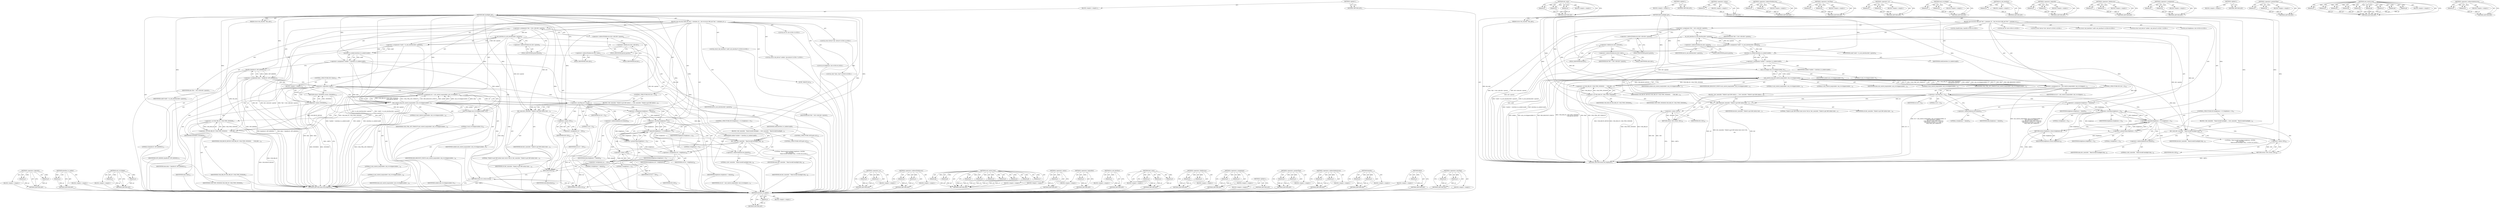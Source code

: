 digraph "&lt;operator&gt;.lessThan" {
vulnerable_143 [label=<(METHOD,interface_to_usbdev)>];
vulnerable_144 [label=<(PARAM,p1)>];
vulnerable_145 [label=<(BLOCK,&lt;empty&gt;,&lt;empty&gt;)>];
vulnerable_146 [label=<(METHOD_RETURN,ANY)>];
vulnerable_174 [label=<(METHOD,dev_warn)>];
vulnerable_175 [label=<(PARAM,p1)>];
vulnerable_176 [label=<(PARAM,p2)>];
vulnerable_177 [label=<(PARAM,p3)>];
vulnerable_178 [label=<(BLOCK,&lt;empty&gt;,&lt;empty&gt;)>];
vulnerable_179 [label=<(METHOD_RETURN,ANY)>];
vulnerable_6 [label=<(METHOD,&lt;global&gt;)<SUB>1</SUB>>];
vulnerable_7 [label=<(BLOCK,&lt;empty&gt;,&lt;empty&gt;)<SUB>1</SUB>>];
vulnerable_8 [label=<(METHOD,k90_backlight_get)<SUB>1</SUB>>];
vulnerable_9 [label=<(PARAM,struct led_classdev *led_cdev)<SUB>1</SUB>>];
vulnerable_10 [label=<(BLOCK,{
	int ret;
	struct k90_led *led = container_of...,{
	int ret;
	struct k90_led *led = container_of...)<SUB>2</SUB>>];
vulnerable_11 [label="<(LOCAL,int ret: int)<SUB>3</SUB>>"];
vulnerable_12 [label="<(LOCAL,struct device* dev: device*)<SUB>5</SUB>>"];
vulnerable_13 [label=<(&lt;operator&gt;.assignment,*dev = led-&gt;cdev.dev-&gt;parent)<SUB>5</SUB>>];
vulnerable_14 [label=<(IDENTIFIER,dev,*dev = led-&gt;cdev.dev-&gt;parent)<SUB>5</SUB>>];
vulnerable_15 [label=<(&lt;operator&gt;.indirectFieldAccess,led-&gt;cdev.dev-&gt;parent)<SUB>5</SUB>>];
vulnerable_16 [label=<(&lt;operator&gt;.fieldAccess,led-&gt;cdev.dev)<SUB>5</SUB>>];
vulnerable_17 [label=<(&lt;operator&gt;.indirectFieldAccess,led-&gt;cdev)<SUB>5</SUB>>];
vulnerable_18 [label=<(IDENTIFIER,led,*dev = led-&gt;cdev.dev-&gt;parent)<SUB>5</SUB>>];
vulnerable_19 [label=<(FIELD_IDENTIFIER,cdev,cdev)<SUB>5</SUB>>];
vulnerable_20 [label=<(FIELD_IDENTIFIER,dev,dev)<SUB>5</SUB>>];
vulnerable_21 [label=<(FIELD_IDENTIFIER,parent,parent)<SUB>5</SUB>>];
vulnerable_22 [label="<(LOCAL,struct usb_interface* usbif: usb_interface*)<SUB>6</SUB>>"];
vulnerable_23 [label=<(&lt;operator&gt;.assignment,*usbif = to_usb_interface(dev-&gt;parent))<SUB>6</SUB>>];
vulnerable_24 [label=<(IDENTIFIER,usbif,*usbif = to_usb_interface(dev-&gt;parent))<SUB>6</SUB>>];
vulnerable_25 [label=<(to_usb_interface,to_usb_interface(dev-&gt;parent))<SUB>6</SUB>>];
vulnerable_26 [label=<(&lt;operator&gt;.indirectFieldAccess,dev-&gt;parent)<SUB>6</SUB>>];
vulnerable_27 [label=<(IDENTIFIER,dev,to_usb_interface(dev-&gt;parent))<SUB>6</SUB>>];
vulnerable_28 [label=<(FIELD_IDENTIFIER,parent,parent)<SUB>6</SUB>>];
vulnerable_29 [label="<(LOCAL,struct usb_device* usbdev: usb_device*)<SUB>7</SUB>>"];
vulnerable_30 [label=<(&lt;operator&gt;.assignment,*usbdev = interface_to_usbdev(usbif))<SUB>7</SUB>>];
vulnerable_31 [label=<(IDENTIFIER,usbdev,*usbdev = interface_to_usbdev(usbif))<SUB>7</SUB>>];
vulnerable_32 [label=<(interface_to_usbdev,interface_to_usbdev(usbif))<SUB>7</SUB>>];
vulnerable_33 [label=<(IDENTIFIER,usbif,interface_to_usbdev(usbif))<SUB>7</SUB>>];
vulnerable_34 [label="<(LOCAL,int brightness: int)<SUB>8</SUB>>"];
vulnerable_35 [label="<(LOCAL,char[8] data: char[8])<SUB>9</SUB>>"];
vulnerable_36 [label=<(&lt;operator&gt;.assignment,ret = usb_control_msg(usbdev, usb_rcvctrlpipe(u...)<SUB>11</SUB>>];
vulnerable_37 [label=<(IDENTIFIER,ret,ret = usb_control_msg(usbdev, usb_rcvctrlpipe(u...)<SUB>11</SUB>>];
vulnerable_38 [label=<(usb_control_msg,usb_control_msg(usbdev, usb_rcvctrlpipe(usbdev,...)<SUB>11</SUB>>];
vulnerable_39 [label=<(IDENTIFIER,usbdev,usb_control_msg(usbdev, usb_rcvctrlpipe(usbdev,...)<SUB>11</SUB>>];
vulnerable_40 [label=<(usb_rcvctrlpipe,usb_rcvctrlpipe(usbdev, 0))<SUB>11</SUB>>];
vulnerable_41 [label=<(IDENTIFIER,usbdev,usb_rcvctrlpipe(usbdev, 0))<SUB>11</SUB>>];
vulnerable_42 [label=<(LITERAL,0,usb_rcvctrlpipe(usbdev, 0))<SUB>11</SUB>>];
vulnerable_43 [label=<(IDENTIFIER,K90_REQUEST_STATUS,usb_control_msg(usbdev, usb_rcvctrlpipe(usbdev,...)<SUB>12</SUB>>];
vulnerable_44 [label=<(&lt;operator&gt;.or,USB_DIR_IN | USB_TYPE_VENDOR |
			      USB_REC...)<SUB>13</SUB>>];
vulnerable_45 [label=<(&lt;operator&gt;.or,USB_DIR_IN | USB_TYPE_VENDOR)<SUB>13</SUB>>];
vulnerable_46 [label=<(IDENTIFIER,USB_DIR_IN,USB_DIR_IN | USB_TYPE_VENDOR)<SUB>13</SUB>>];
vulnerable_47 [label=<(IDENTIFIER,USB_TYPE_VENDOR,USB_DIR_IN | USB_TYPE_VENDOR)<SUB>13</SUB>>];
vulnerable_48 [label=<(IDENTIFIER,USB_RECIP_DEVICE,USB_DIR_IN | USB_TYPE_VENDOR |
			      USB_REC...)<SUB>14</SUB>>];
vulnerable_49 [label=<(LITERAL,0,usb_control_msg(usbdev, usb_rcvctrlpipe(usbdev,...)<SUB>14</SUB>>];
vulnerable_50 [label=<(LITERAL,0,usb_control_msg(usbdev, usb_rcvctrlpipe(usbdev,...)<SUB>14</SUB>>];
vulnerable_51 [label=<(IDENTIFIER,data,usb_control_msg(usbdev, usb_rcvctrlpipe(usbdev,...)<SUB>14</SUB>>];
vulnerable_52 [label=<(LITERAL,8,usb_control_msg(usbdev, usb_rcvctrlpipe(usbdev,...)<SUB>14</SUB>>];
vulnerable_53 [label=<(IDENTIFIER,USB_CTRL_SET_TIMEOUT,usb_control_msg(usbdev, usb_rcvctrlpipe(usbdev,...)<SUB>15</SUB>>];
vulnerable_54 [label=<(CONTROL_STRUCTURE,IF,if (ret &lt; 0))<SUB>16</SUB>>];
vulnerable_55 [label=<(&lt;operator&gt;.lessThan,ret &lt; 0)<SUB>16</SUB>>];
vulnerable_56 [label=<(IDENTIFIER,ret,ret &lt; 0)<SUB>16</SUB>>];
vulnerable_57 [label=<(LITERAL,0,ret &lt; 0)<SUB>16</SUB>>];
vulnerable_58 [label=<(BLOCK,{
 		dev_warn(dev, &quot;Failed to get K90 initial s...,{
 		dev_warn(dev, &quot;Failed to get K90 initial s...)<SUB>16</SUB>>];
vulnerable_59 [label=<(dev_warn,dev_warn(dev, &quot;Failed to get K90 initial state ...)<SUB>17</SUB>>];
vulnerable_60 [label=<(IDENTIFIER,dev,dev_warn(dev, &quot;Failed to get K90 initial state ...)<SUB>17</SUB>>];
vulnerable_61 [label=<(LITERAL,&quot;Failed to get K90 initial state (error %d).\n&quot;,dev_warn(dev, &quot;Failed to get K90 initial state ...)<SUB>17</SUB>>];
vulnerable_62 [label=<(IDENTIFIER,ret,dev_warn(dev, &quot;Failed to get K90 initial state ...)<SUB>18</SUB>>];
vulnerable_63 [label=<(RETURN,return -EIO;,return -EIO;)<SUB>19</SUB>>];
vulnerable_64 [label=<(&lt;operator&gt;.minus,-EIO)<SUB>19</SUB>>];
vulnerable_65 [label=<(IDENTIFIER,EIO,-EIO)<SUB>19</SUB>>];
vulnerable_66 [label=<(&lt;operator&gt;.assignment,brightness = data[4])<SUB>21</SUB>>];
vulnerable_67 [label=<(IDENTIFIER,brightness,brightness = data[4])<SUB>21</SUB>>];
vulnerable_68 [label=<(&lt;operator&gt;.indirectIndexAccess,data[4])<SUB>21</SUB>>];
vulnerable_69 [label=<(IDENTIFIER,data,brightness = data[4])<SUB>21</SUB>>];
vulnerable_70 [label=<(LITERAL,4,brightness = data[4])<SUB>21</SUB>>];
vulnerable_71 [label=<(CONTROL_STRUCTURE,IF,if (brightness &lt; 0 || brightness &gt; 3))<SUB>22</SUB>>];
vulnerable_72 [label=<(&lt;operator&gt;.logicalOr,brightness &lt; 0 || brightness &gt; 3)<SUB>22</SUB>>];
vulnerable_73 [label=<(&lt;operator&gt;.lessThan,brightness &lt; 0)<SUB>22</SUB>>];
vulnerable_74 [label=<(IDENTIFIER,brightness,brightness &lt; 0)<SUB>22</SUB>>];
vulnerable_75 [label=<(LITERAL,0,brightness &lt; 0)<SUB>22</SUB>>];
vulnerable_76 [label=<(&lt;operator&gt;.greaterThan,brightness &gt; 3)<SUB>22</SUB>>];
vulnerable_77 [label=<(IDENTIFIER,brightness,brightness &gt; 3)<SUB>22</SUB>>];
vulnerable_78 [label=<(LITERAL,3,brightness &gt; 3)<SUB>22</SUB>>];
vulnerable_79 [label=<(BLOCK,{
 		dev_warn(dev,
 			 &quot;Read invalid backlight...,{
 		dev_warn(dev,
 			 &quot;Read invalid backlight...)<SUB>22</SUB>>];
vulnerable_80 [label=<(dev_warn,dev_warn(dev,
 			 &quot;Read invalid backlight brig...)<SUB>23</SUB>>];
vulnerable_81 [label=<(IDENTIFIER,dev,dev_warn(dev,
 			 &quot;Read invalid backlight brig...)<SUB>23</SUB>>];
vulnerable_82 [label="<(LITERAL,&quot;Read invalid backlight brightness: %02hhx.\n&quot;,dev_warn(dev,
 			 &quot;Read invalid backlight brig...)<SUB>24</SUB>>"];
vulnerable_83 [label=<(&lt;operator&gt;.indirectIndexAccess,data[4])<SUB>25</SUB>>];
vulnerable_84 [label=<(IDENTIFIER,data,dev_warn(dev,
 			 &quot;Read invalid backlight brig...)<SUB>25</SUB>>];
vulnerable_85 [label=<(LITERAL,4,dev_warn(dev,
 			 &quot;Read invalid backlight brig...)<SUB>25</SUB>>];
vulnerable_86 [label=<(RETURN,return -EIO;,return -EIO;)<SUB>26</SUB>>];
vulnerable_87 [label=<(&lt;operator&gt;.minus,-EIO)<SUB>26</SUB>>];
vulnerable_88 [label=<(IDENTIFIER,EIO,-EIO)<SUB>26</SUB>>];
vulnerable_89 [label=<(RETURN,return brightness;,return brightness;)<SUB>28</SUB>>];
vulnerable_90 [label=<(IDENTIFIER,brightness,return brightness;)<SUB>28</SUB>>];
vulnerable_91 [label=<(METHOD_RETURN,enum led_brightness)<SUB>1</SUB>>];
vulnerable_93 [label=<(METHOD_RETURN,ANY)<SUB>1</SUB>>];
vulnerable_180 [label=<(METHOD,&lt;operator&gt;.minus)>];
vulnerable_181 [label=<(PARAM,p1)>];
vulnerable_182 [label=<(BLOCK,&lt;empty&gt;,&lt;empty&gt;)>];
vulnerable_183 [label=<(METHOD_RETURN,ANY)>];
vulnerable_129 [label=<(METHOD,&lt;operator&gt;.indirectFieldAccess)>];
vulnerable_130 [label=<(PARAM,p1)>];
vulnerable_131 [label=<(PARAM,p2)>];
vulnerable_132 [label=<(BLOCK,&lt;empty&gt;,&lt;empty&gt;)>];
vulnerable_133 [label=<(METHOD_RETURN,ANY)>];
vulnerable_169 [label=<(METHOD,&lt;operator&gt;.lessThan)>];
vulnerable_170 [label=<(PARAM,p1)>];
vulnerable_171 [label=<(PARAM,p2)>];
vulnerable_172 [label=<(BLOCK,&lt;empty&gt;,&lt;empty&gt;)>];
vulnerable_173 [label=<(METHOD_RETURN,ANY)>];
vulnerable_164 [label=<(METHOD,&lt;operator&gt;.or)>];
vulnerable_165 [label=<(PARAM,p1)>];
vulnerable_166 [label=<(PARAM,p2)>];
vulnerable_167 [label=<(BLOCK,&lt;empty&gt;,&lt;empty&gt;)>];
vulnerable_168 [label=<(METHOD_RETURN,ANY)>];
vulnerable_159 [label=<(METHOD,usb_rcvctrlpipe)>];
vulnerable_160 [label=<(PARAM,p1)>];
vulnerable_161 [label=<(PARAM,p2)>];
vulnerable_162 [label=<(BLOCK,&lt;empty&gt;,&lt;empty&gt;)>];
vulnerable_163 [label=<(METHOD_RETURN,ANY)>];
vulnerable_139 [label=<(METHOD,to_usb_interface)>];
vulnerable_140 [label=<(PARAM,p1)>];
vulnerable_141 [label=<(BLOCK,&lt;empty&gt;,&lt;empty&gt;)>];
vulnerable_142 [label=<(METHOD_RETURN,ANY)>];
vulnerable_189 [label=<(METHOD,&lt;operator&gt;.logicalOr)>];
vulnerable_190 [label=<(PARAM,p1)>];
vulnerable_191 [label=<(PARAM,p2)>];
vulnerable_192 [label=<(BLOCK,&lt;empty&gt;,&lt;empty&gt;)>];
vulnerable_193 [label=<(METHOD_RETURN,ANY)>];
vulnerable_134 [label=<(METHOD,&lt;operator&gt;.fieldAccess)>];
vulnerable_135 [label=<(PARAM,p1)>];
vulnerable_136 [label=<(PARAM,p2)>];
vulnerable_137 [label=<(BLOCK,&lt;empty&gt;,&lt;empty&gt;)>];
vulnerable_138 [label=<(METHOD_RETURN,ANY)>];
vulnerable_124 [label=<(METHOD,&lt;operator&gt;.assignment)>];
vulnerable_125 [label=<(PARAM,p1)>];
vulnerable_126 [label=<(PARAM,p2)>];
vulnerable_127 [label=<(BLOCK,&lt;empty&gt;,&lt;empty&gt;)>];
vulnerable_128 [label=<(METHOD_RETURN,ANY)>];
vulnerable_118 [label=<(METHOD,&lt;global&gt;)<SUB>1</SUB>>];
vulnerable_119 [label=<(BLOCK,&lt;empty&gt;,&lt;empty&gt;)>];
vulnerable_120 [label=<(METHOD_RETURN,ANY)>];
vulnerable_194 [label=<(METHOD,&lt;operator&gt;.greaterThan)>];
vulnerable_195 [label=<(PARAM,p1)>];
vulnerable_196 [label=<(PARAM,p2)>];
vulnerable_197 [label=<(BLOCK,&lt;empty&gt;,&lt;empty&gt;)>];
vulnerable_198 [label=<(METHOD_RETURN,ANY)>];
vulnerable_147 [label=<(METHOD,usb_control_msg)>];
vulnerable_148 [label=<(PARAM,p1)>];
vulnerable_149 [label=<(PARAM,p2)>];
vulnerable_150 [label=<(PARAM,p3)>];
vulnerable_151 [label=<(PARAM,p4)>];
vulnerable_152 [label=<(PARAM,p5)>];
vulnerable_153 [label=<(PARAM,p6)>];
vulnerable_154 [label=<(PARAM,p7)>];
vulnerable_155 [label=<(PARAM,p8)>];
vulnerable_156 [label=<(PARAM,p9)>];
vulnerable_157 [label=<(BLOCK,&lt;empty&gt;,&lt;empty&gt;)>];
vulnerable_158 [label=<(METHOD_RETURN,ANY)>];
vulnerable_184 [label=<(METHOD,&lt;operator&gt;.indirectIndexAccess)>];
vulnerable_185 [label=<(PARAM,p1)>];
vulnerable_186 [label=<(PARAM,p2)>];
vulnerable_187 [label=<(BLOCK,&lt;empty&gt;,&lt;empty&gt;)>];
vulnerable_188 [label=<(METHOD_RETURN,ANY)>];
fixed_220 [label=<(METHOD,&lt;operator&gt;.logicalOr)>];
fixed_221 [label=<(PARAM,p1)>];
fixed_222 [label=<(PARAM,p2)>];
fixed_223 [label=<(BLOCK,&lt;empty&gt;,&lt;empty&gt;)>];
fixed_224 [label=<(METHOD_RETURN,ANY)>];
fixed_165 [label=<(METHOD,interface_to_usbdev)>];
fixed_166 [label=<(PARAM,p1)>];
fixed_167 [label=<(BLOCK,&lt;empty&gt;,&lt;empty&gt;)>];
fixed_168 [label=<(METHOD_RETURN,ANY)>];
fixed_194 [label=<(METHOD,usb_rcvctrlpipe)>];
fixed_195 [label=<(PARAM,p1)>];
fixed_196 [label=<(PARAM,p2)>];
fixed_197 [label=<(BLOCK,&lt;empty&gt;,&lt;empty&gt;)>];
fixed_198 [label=<(METHOD_RETURN,ANY)>];
fixed_6 [label=<(METHOD,&lt;global&gt;)<SUB>1</SUB>>];
fixed_7 [label=<(BLOCK,&lt;empty&gt;,&lt;empty&gt;)<SUB>1</SUB>>];
fixed_8 [label=<(METHOD,k90_backlight_get)<SUB>1</SUB>>];
fixed_9 [label=<(PARAM,struct led_classdev *led_cdev)<SUB>1</SUB>>];
fixed_10 [label=<(BLOCK,{
	int ret;
	struct k90_led *led = container_of...,{
	int ret;
	struct k90_led *led = container_of...)<SUB>2</SUB>>];
fixed_11 [label="<(LOCAL,int ret: int)<SUB>3</SUB>>"];
fixed_12 [label="<(LOCAL,struct device* dev: device*)<SUB>5</SUB>>"];
fixed_13 [label=<(&lt;operator&gt;.assignment,*dev = led-&gt;cdev.dev-&gt;parent)<SUB>5</SUB>>];
fixed_14 [label=<(IDENTIFIER,dev,*dev = led-&gt;cdev.dev-&gt;parent)<SUB>5</SUB>>];
fixed_15 [label=<(&lt;operator&gt;.indirectFieldAccess,led-&gt;cdev.dev-&gt;parent)<SUB>5</SUB>>];
fixed_16 [label=<(&lt;operator&gt;.fieldAccess,led-&gt;cdev.dev)<SUB>5</SUB>>];
fixed_17 [label=<(&lt;operator&gt;.indirectFieldAccess,led-&gt;cdev)<SUB>5</SUB>>];
fixed_18 [label=<(IDENTIFIER,led,*dev = led-&gt;cdev.dev-&gt;parent)<SUB>5</SUB>>];
fixed_19 [label=<(FIELD_IDENTIFIER,cdev,cdev)<SUB>5</SUB>>];
fixed_20 [label=<(FIELD_IDENTIFIER,dev,dev)<SUB>5</SUB>>];
fixed_21 [label=<(FIELD_IDENTIFIER,parent,parent)<SUB>5</SUB>>];
fixed_22 [label="<(LOCAL,struct usb_interface* usbif: usb_interface*)<SUB>6</SUB>>"];
fixed_23 [label=<(&lt;operator&gt;.assignment,*usbif = to_usb_interface(dev-&gt;parent))<SUB>6</SUB>>];
fixed_24 [label=<(IDENTIFIER,usbif,*usbif = to_usb_interface(dev-&gt;parent))<SUB>6</SUB>>];
fixed_25 [label=<(to_usb_interface,to_usb_interface(dev-&gt;parent))<SUB>6</SUB>>];
fixed_26 [label=<(&lt;operator&gt;.indirectFieldAccess,dev-&gt;parent)<SUB>6</SUB>>];
fixed_27 [label=<(IDENTIFIER,dev,to_usb_interface(dev-&gt;parent))<SUB>6</SUB>>];
fixed_28 [label=<(FIELD_IDENTIFIER,parent,parent)<SUB>6</SUB>>];
fixed_29 [label="<(LOCAL,struct usb_device* usbdev: usb_device*)<SUB>7</SUB>>"];
fixed_30 [label=<(&lt;operator&gt;.assignment,*usbdev = interface_to_usbdev(usbif))<SUB>7</SUB>>];
fixed_31 [label=<(IDENTIFIER,usbdev,*usbdev = interface_to_usbdev(usbif))<SUB>7</SUB>>];
fixed_32 [label=<(interface_to_usbdev,interface_to_usbdev(usbif))<SUB>7</SUB>>];
fixed_33 [label=<(IDENTIFIER,usbif,interface_to_usbdev(usbif))<SUB>7</SUB>>];
fixed_34 [label="<(LOCAL,int brightness: int)<SUB>8</SUB>>"];
fixed_35 [label="<(LOCAL,char* data: char*)<SUB>9</SUB>>"];
fixed_36 [label=<(&lt;operator&gt;.assignment,data = kmalloc(8, GFP_KERNEL))<SUB>11</SUB>>];
fixed_37 [label=<(IDENTIFIER,data,data = kmalloc(8, GFP_KERNEL))<SUB>11</SUB>>];
fixed_38 [label=<(kmalloc,kmalloc(8, GFP_KERNEL))<SUB>11</SUB>>];
fixed_39 [label=<(LITERAL,8,kmalloc(8, GFP_KERNEL))<SUB>11</SUB>>];
fixed_40 [label=<(IDENTIFIER,GFP_KERNEL,kmalloc(8, GFP_KERNEL))<SUB>11</SUB>>];
fixed_41 [label=<(CONTROL_STRUCTURE,IF,if (!data))<SUB>12</SUB>>];
fixed_42 [label=<(&lt;operator&gt;.logicalNot,!data)<SUB>12</SUB>>];
fixed_43 [label=<(IDENTIFIER,data,!data)<SUB>12</SUB>>];
fixed_44 [label=<(BLOCK,&lt;empty&gt;,&lt;empty&gt;)<SUB>13</SUB>>];
fixed_45 [label=<(RETURN,return -ENOMEM;,return -ENOMEM;)<SUB>13</SUB>>];
fixed_46 [label=<(&lt;operator&gt;.minus,-ENOMEM)<SUB>13</SUB>>];
fixed_47 [label=<(IDENTIFIER,ENOMEM,-ENOMEM)<SUB>13</SUB>>];
fixed_48 [label=<(&lt;operator&gt;.assignment,ret = usb_control_msg(usbdev, usb_rcvctrlpipe(u...)<SUB>15</SUB>>];
fixed_49 [label=<(IDENTIFIER,ret,ret = usb_control_msg(usbdev, usb_rcvctrlpipe(u...)<SUB>15</SUB>>];
fixed_50 [label=<(usb_control_msg,usb_control_msg(usbdev, usb_rcvctrlpipe(usbdev,...)<SUB>15</SUB>>];
fixed_51 [label=<(IDENTIFIER,usbdev,usb_control_msg(usbdev, usb_rcvctrlpipe(usbdev,...)<SUB>15</SUB>>];
fixed_52 [label=<(usb_rcvctrlpipe,usb_rcvctrlpipe(usbdev, 0))<SUB>15</SUB>>];
fixed_53 [label=<(IDENTIFIER,usbdev,usb_rcvctrlpipe(usbdev, 0))<SUB>15</SUB>>];
fixed_54 [label=<(LITERAL,0,usb_rcvctrlpipe(usbdev, 0))<SUB>15</SUB>>];
fixed_55 [label=<(IDENTIFIER,K90_REQUEST_STATUS,usb_control_msg(usbdev, usb_rcvctrlpipe(usbdev,...)<SUB>16</SUB>>];
fixed_56 [label=<(&lt;operator&gt;.or,USB_DIR_IN | USB_TYPE_VENDOR |
			      USB_REC...)<SUB>17</SUB>>];
fixed_57 [label=<(&lt;operator&gt;.or,USB_DIR_IN | USB_TYPE_VENDOR)<SUB>17</SUB>>];
fixed_58 [label=<(IDENTIFIER,USB_DIR_IN,USB_DIR_IN | USB_TYPE_VENDOR)<SUB>17</SUB>>];
fixed_59 [label=<(IDENTIFIER,USB_TYPE_VENDOR,USB_DIR_IN | USB_TYPE_VENDOR)<SUB>17</SUB>>];
fixed_60 [label=<(IDENTIFIER,USB_RECIP_DEVICE,USB_DIR_IN | USB_TYPE_VENDOR |
			      USB_REC...)<SUB>18</SUB>>];
fixed_61 [label=<(LITERAL,0,usb_control_msg(usbdev, usb_rcvctrlpipe(usbdev,...)<SUB>18</SUB>>];
fixed_62 [label=<(LITERAL,0,usb_control_msg(usbdev, usb_rcvctrlpipe(usbdev,...)<SUB>18</SUB>>];
fixed_63 [label=<(IDENTIFIER,data,usb_control_msg(usbdev, usb_rcvctrlpipe(usbdev,...)<SUB>18</SUB>>];
fixed_64 [label=<(LITERAL,8,usb_control_msg(usbdev, usb_rcvctrlpipe(usbdev,...)<SUB>18</SUB>>];
fixed_65 [label=<(IDENTIFIER,USB_CTRL_SET_TIMEOUT,usb_control_msg(usbdev, usb_rcvctrlpipe(usbdev,...)<SUB>19</SUB>>];
fixed_66 [label=<(CONTROL_STRUCTURE,IF,if (ret &lt; 0))<SUB>20</SUB>>];
fixed_67 [label=<(&lt;operator&gt;.lessThan,ret &lt; 0)<SUB>20</SUB>>];
fixed_68 [label=<(IDENTIFIER,ret,ret &lt; 0)<SUB>20</SUB>>];
fixed_69 [label=<(LITERAL,0,ret &lt; 0)<SUB>20</SUB>>];
fixed_70 [label=<(BLOCK,{
 		dev_warn(dev, &quot;Failed to get K90 initial s...,{
 		dev_warn(dev, &quot;Failed to get K90 initial s...)<SUB>20</SUB>>];
fixed_71 [label=<(dev_warn,dev_warn(dev, &quot;Failed to get K90 initial state ...)<SUB>21</SUB>>];
fixed_72 [label=<(IDENTIFIER,dev,dev_warn(dev, &quot;Failed to get K90 initial state ...)<SUB>21</SUB>>];
fixed_73 [label=<(LITERAL,&quot;Failed to get K90 initial state (error %d).\n&quot;,dev_warn(dev, &quot;Failed to get K90 initial state ...)<SUB>21</SUB>>];
fixed_74 [label=<(IDENTIFIER,ret,dev_warn(dev, &quot;Failed to get K90 initial state ...)<SUB>22</SUB>>];
fixed_75 [label=<(&lt;operator&gt;.assignment,ret = -EIO)<SUB>23</SUB>>];
fixed_76 [label=<(IDENTIFIER,ret,ret = -EIO)<SUB>23</SUB>>];
fixed_77 [label=<(&lt;operator&gt;.minus,-EIO)<SUB>23</SUB>>];
fixed_78 [label=<(IDENTIFIER,EIO,-EIO)<SUB>23</SUB>>];
fixed_79 [label=<(CONTROL_STRUCTURE,GOTO,goto out;)<SUB>24</SUB>>];
fixed_80 [label=<(&lt;operator&gt;.assignment,brightness = data[4])<SUB>26</SUB>>];
fixed_81 [label=<(IDENTIFIER,brightness,brightness = data[4])<SUB>26</SUB>>];
fixed_82 [label=<(&lt;operator&gt;.indirectIndexAccess,data[4])<SUB>26</SUB>>];
fixed_83 [label=<(IDENTIFIER,data,brightness = data[4])<SUB>26</SUB>>];
fixed_84 [label=<(LITERAL,4,brightness = data[4])<SUB>26</SUB>>];
fixed_85 [label=<(CONTROL_STRUCTURE,IF,if (brightness &lt; 0 || brightness &gt; 3))<SUB>27</SUB>>];
fixed_86 [label=<(&lt;operator&gt;.logicalOr,brightness &lt; 0 || brightness &gt; 3)<SUB>27</SUB>>];
fixed_87 [label=<(&lt;operator&gt;.lessThan,brightness &lt; 0)<SUB>27</SUB>>];
fixed_88 [label=<(IDENTIFIER,brightness,brightness &lt; 0)<SUB>27</SUB>>];
fixed_89 [label=<(LITERAL,0,brightness &lt; 0)<SUB>27</SUB>>];
fixed_90 [label=<(&lt;operator&gt;.greaterThan,brightness &gt; 3)<SUB>27</SUB>>];
fixed_91 [label=<(IDENTIFIER,brightness,brightness &gt; 3)<SUB>27</SUB>>];
fixed_92 [label=<(LITERAL,3,brightness &gt; 3)<SUB>27</SUB>>];
fixed_93 [label=<(BLOCK,{
 		dev_warn(dev,
 			 &quot;Read invalid backlight...,{
 		dev_warn(dev,
 			 &quot;Read invalid backlight...)<SUB>27</SUB>>];
fixed_94 [label=<(dev_warn,dev_warn(dev,
 			 &quot;Read invalid backlight brig...)<SUB>28</SUB>>];
fixed_95 [label=<(IDENTIFIER,dev,dev_warn(dev,
 			 &quot;Read invalid backlight brig...)<SUB>28</SUB>>];
fixed_96 [label="<(LITERAL,&quot;Read invalid backlight brightness: %02hhx.\n&quot;,dev_warn(dev,
 			 &quot;Read invalid backlight brig...)<SUB>29</SUB>>"];
fixed_97 [label=<(&lt;operator&gt;.indirectIndexAccess,data[4])<SUB>30</SUB>>];
fixed_98 [label=<(IDENTIFIER,data,dev_warn(dev,
 			 &quot;Read invalid backlight brig...)<SUB>30</SUB>>];
fixed_99 [label=<(LITERAL,4,dev_warn(dev,
 			 &quot;Read invalid backlight brig...)<SUB>30</SUB>>];
fixed_100 [label=<(&lt;operator&gt;.assignment,ret = -EIO)<SUB>31</SUB>>];
fixed_101 [label=<(IDENTIFIER,ret,ret = -EIO)<SUB>31</SUB>>];
fixed_102 [label=<(&lt;operator&gt;.minus,-EIO)<SUB>31</SUB>>];
fixed_103 [label=<(IDENTIFIER,EIO,-EIO)<SUB>31</SUB>>];
fixed_104 [label=<(CONTROL_STRUCTURE,GOTO,goto out;)<SUB>32</SUB>>];
fixed_105 [label=<(&lt;operator&gt;.assignment,ret = brightness)<SUB>34</SUB>>];
fixed_106 [label=<(IDENTIFIER,ret,ret = brightness)<SUB>34</SUB>>];
fixed_107 [label=<(IDENTIFIER,brightness,ret = brightness)<SUB>34</SUB>>];
fixed_108 [label=<(JUMP_TARGET,out)<SUB>35</SUB>>];
fixed_109 [label=<(kfree,kfree(data))<SUB>36</SUB>>];
fixed_110 [label=<(IDENTIFIER,data,kfree(data))<SUB>36</SUB>>];
fixed_111 [label=<(RETURN,return ret;,return ret;)<SUB>38</SUB>>];
fixed_112 [label=<(IDENTIFIER,ret,return ret;)<SUB>38</SUB>>];
fixed_113 [label=<(METHOD_RETURN,enum led_brightness)<SUB>1</SUB>>];
fixed_115 [label=<(METHOD_RETURN,ANY)<SUB>1</SUB>>];
fixed_199 [label=<(METHOD,&lt;operator&gt;.or)>];
fixed_200 [label=<(PARAM,p1)>];
fixed_201 [label=<(PARAM,p2)>];
fixed_202 [label=<(BLOCK,&lt;empty&gt;,&lt;empty&gt;)>];
fixed_203 [label=<(METHOD_RETURN,ANY)>];
fixed_151 [label=<(METHOD,&lt;operator&gt;.indirectFieldAccess)>];
fixed_152 [label=<(PARAM,p1)>];
fixed_153 [label=<(PARAM,p2)>];
fixed_154 [label=<(BLOCK,&lt;empty&gt;,&lt;empty&gt;)>];
fixed_155 [label=<(METHOD_RETURN,ANY)>];
fixed_182 [label=<(METHOD,usb_control_msg)>];
fixed_183 [label=<(PARAM,p1)>];
fixed_184 [label=<(PARAM,p2)>];
fixed_185 [label=<(PARAM,p3)>];
fixed_186 [label=<(PARAM,p4)>];
fixed_187 [label=<(PARAM,p5)>];
fixed_188 [label=<(PARAM,p6)>];
fixed_189 [label=<(PARAM,p7)>];
fixed_190 [label=<(PARAM,p8)>];
fixed_191 [label=<(PARAM,p9)>];
fixed_192 [label=<(BLOCK,&lt;empty&gt;,&lt;empty&gt;)>];
fixed_193 [label=<(METHOD_RETURN,ANY)>];
fixed_178 [label=<(METHOD,&lt;operator&gt;.minus)>];
fixed_179 [label=<(PARAM,p1)>];
fixed_180 [label=<(BLOCK,&lt;empty&gt;,&lt;empty&gt;)>];
fixed_181 [label=<(METHOD_RETURN,ANY)>];
fixed_174 [label=<(METHOD,&lt;operator&gt;.logicalNot)>];
fixed_175 [label=<(PARAM,p1)>];
fixed_176 [label=<(BLOCK,&lt;empty&gt;,&lt;empty&gt;)>];
fixed_177 [label=<(METHOD_RETURN,ANY)>];
fixed_161 [label=<(METHOD,to_usb_interface)>];
fixed_162 [label=<(PARAM,p1)>];
fixed_163 [label=<(BLOCK,&lt;empty&gt;,&lt;empty&gt;)>];
fixed_164 [label=<(METHOD_RETURN,ANY)>];
fixed_209 [label=<(METHOD,dev_warn)>];
fixed_210 [label=<(PARAM,p1)>];
fixed_211 [label=<(PARAM,p2)>];
fixed_212 [label=<(PARAM,p3)>];
fixed_213 [label=<(BLOCK,&lt;empty&gt;,&lt;empty&gt;)>];
fixed_214 [label=<(METHOD_RETURN,ANY)>];
fixed_156 [label=<(METHOD,&lt;operator&gt;.fieldAccess)>];
fixed_157 [label=<(PARAM,p1)>];
fixed_158 [label=<(PARAM,p2)>];
fixed_159 [label=<(BLOCK,&lt;empty&gt;,&lt;empty&gt;)>];
fixed_160 [label=<(METHOD_RETURN,ANY)>];
fixed_146 [label=<(METHOD,&lt;operator&gt;.assignment)>];
fixed_147 [label=<(PARAM,p1)>];
fixed_148 [label=<(PARAM,p2)>];
fixed_149 [label=<(BLOCK,&lt;empty&gt;,&lt;empty&gt;)>];
fixed_150 [label=<(METHOD_RETURN,ANY)>];
fixed_140 [label=<(METHOD,&lt;global&gt;)<SUB>1</SUB>>];
fixed_141 [label=<(BLOCK,&lt;empty&gt;,&lt;empty&gt;)>];
fixed_142 [label=<(METHOD_RETURN,ANY)>];
fixed_225 [label=<(METHOD,&lt;operator&gt;.greaterThan)>];
fixed_226 [label=<(PARAM,p1)>];
fixed_227 [label=<(PARAM,p2)>];
fixed_228 [label=<(BLOCK,&lt;empty&gt;,&lt;empty&gt;)>];
fixed_229 [label=<(METHOD_RETURN,ANY)>];
fixed_215 [label=<(METHOD,&lt;operator&gt;.indirectIndexAccess)>];
fixed_216 [label=<(PARAM,p1)>];
fixed_217 [label=<(PARAM,p2)>];
fixed_218 [label=<(BLOCK,&lt;empty&gt;,&lt;empty&gt;)>];
fixed_219 [label=<(METHOD_RETURN,ANY)>];
fixed_169 [label=<(METHOD,kmalloc)>];
fixed_170 [label=<(PARAM,p1)>];
fixed_171 [label=<(PARAM,p2)>];
fixed_172 [label=<(BLOCK,&lt;empty&gt;,&lt;empty&gt;)>];
fixed_173 [label=<(METHOD_RETURN,ANY)>];
fixed_230 [label=<(METHOD,kfree)>];
fixed_231 [label=<(PARAM,p1)>];
fixed_232 [label=<(BLOCK,&lt;empty&gt;,&lt;empty&gt;)>];
fixed_233 [label=<(METHOD_RETURN,ANY)>];
fixed_204 [label=<(METHOD,&lt;operator&gt;.lessThan)>];
fixed_205 [label=<(PARAM,p1)>];
fixed_206 [label=<(PARAM,p2)>];
fixed_207 [label=<(BLOCK,&lt;empty&gt;,&lt;empty&gt;)>];
fixed_208 [label=<(METHOD_RETURN,ANY)>];
vulnerable_143 -> vulnerable_144  [key=0, label="AST: "];
vulnerable_143 -> vulnerable_144  [key=1, label="DDG: "];
vulnerable_143 -> vulnerable_145  [key=0, label="AST: "];
vulnerable_143 -> vulnerable_146  [key=0, label="AST: "];
vulnerable_143 -> vulnerable_146  [key=1, label="CFG: "];
vulnerable_144 -> vulnerable_146  [key=0, label="DDG: p1"];
vulnerable_174 -> vulnerable_175  [key=0, label="AST: "];
vulnerable_174 -> vulnerable_175  [key=1, label="DDG: "];
vulnerable_174 -> vulnerable_178  [key=0, label="AST: "];
vulnerable_174 -> vulnerable_176  [key=0, label="AST: "];
vulnerable_174 -> vulnerable_176  [key=1, label="DDG: "];
vulnerable_174 -> vulnerable_179  [key=0, label="AST: "];
vulnerable_174 -> vulnerable_179  [key=1, label="CFG: "];
vulnerable_174 -> vulnerable_177  [key=0, label="AST: "];
vulnerable_174 -> vulnerable_177  [key=1, label="DDG: "];
vulnerable_175 -> vulnerable_179  [key=0, label="DDG: p1"];
vulnerable_176 -> vulnerable_179  [key=0, label="DDG: p2"];
vulnerable_177 -> vulnerable_179  [key=0, label="DDG: p3"];
vulnerable_6 -> vulnerable_7  [key=0, label="AST: "];
vulnerable_6 -> vulnerable_93  [key=0, label="AST: "];
vulnerable_6 -> vulnerable_93  [key=1, label="CFG: "];
vulnerable_7 -> vulnerable_8  [key=0, label="AST: "];
vulnerable_8 -> vulnerable_9  [key=0, label="AST: "];
vulnerable_8 -> vulnerable_9  [key=1, label="DDG: "];
vulnerable_8 -> vulnerable_10  [key=0, label="AST: "];
vulnerable_8 -> vulnerable_91  [key=0, label="AST: "];
vulnerable_8 -> vulnerable_19  [key=0, label="CFG: "];
vulnerable_8 -> vulnerable_90  [key=0, label="DDG: "];
vulnerable_8 -> vulnerable_32  [key=0, label="DDG: "];
vulnerable_8 -> vulnerable_38  [key=0, label="DDG: "];
vulnerable_8 -> vulnerable_55  [key=0, label="DDG: "];
vulnerable_8 -> vulnerable_40  [key=0, label="DDG: "];
vulnerable_8 -> vulnerable_44  [key=0, label="DDG: "];
vulnerable_8 -> vulnerable_59  [key=0, label="DDG: "];
vulnerable_8 -> vulnerable_73  [key=0, label="DDG: "];
vulnerable_8 -> vulnerable_76  [key=0, label="DDG: "];
vulnerable_8 -> vulnerable_80  [key=0, label="DDG: "];
vulnerable_8 -> vulnerable_45  [key=0, label="DDG: "];
vulnerable_8 -> vulnerable_64  [key=0, label="DDG: "];
vulnerable_8 -> vulnerable_87  [key=0, label="DDG: "];
vulnerable_9 -> vulnerable_91  [key=0, label="DDG: led_cdev"];
vulnerable_10 -> vulnerable_11  [key=0, label="AST: "];
vulnerable_10 -> vulnerable_12  [key=0, label="AST: "];
vulnerable_10 -> vulnerable_13  [key=0, label="AST: "];
vulnerable_10 -> vulnerable_22  [key=0, label="AST: "];
vulnerable_10 -> vulnerable_23  [key=0, label="AST: "];
vulnerable_10 -> vulnerable_29  [key=0, label="AST: "];
vulnerable_10 -> vulnerable_30  [key=0, label="AST: "];
vulnerable_10 -> vulnerable_34  [key=0, label="AST: "];
vulnerable_10 -> vulnerable_35  [key=0, label="AST: "];
vulnerable_10 -> vulnerable_36  [key=0, label="AST: "];
vulnerable_10 -> vulnerable_54  [key=0, label="AST: "];
vulnerable_10 -> vulnerable_66  [key=0, label="AST: "];
vulnerable_10 -> vulnerable_71  [key=0, label="AST: "];
vulnerable_10 -> vulnerable_89  [key=0, label="AST: "];
vulnerable_13 -> vulnerable_14  [key=0, label="AST: "];
vulnerable_13 -> vulnerable_15  [key=0, label="AST: "];
vulnerable_13 -> vulnerable_28  [key=0, label="CFG: "];
vulnerable_13 -> vulnerable_91  [key=0, label="DDG: led-&gt;cdev.dev-&gt;parent"];
vulnerable_13 -> vulnerable_91  [key=1, label="DDG: *dev = led-&gt;cdev.dev-&gt;parent"];
vulnerable_13 -> vulnerable_25  [key=0, label="DDG: dev"];
vulnerable_13 -> vulnerable_59  [key=0, label="DDG: dev"];
vulnerable_13 -> vulnerable_80  [key=0, label="DDG: dev"];
vulnerable_15 -> vulnerable_16  [key=0, label="AST: "];
vulnerable_15 -> vulnerable_21  [key=0, label="AST: "];
vulnerable_15 -> vulnerable_13  [key=0, label="CFG: "];
vulnerable_16 -> vulnerable_17  [key=0, label="AST: "];
vulnerable_16 -> vulnerable_20  [key=0, label="AST: "];
vulnerable_16 -> vulnerable_21  [key=0, label="CFG: "];
vulnerable_17 -> vulnerable_18  [key=0, label="AST: "];
vulnerable_17 -> vulnerable_19  [key=0, label="AST: "];
vulnerable_17 -> vulnerable_20  [key=0, label="CFG: "];
vulnerable_19 -> vulnerable_17  [key=0, label="CFG: "];
vulnerable_20 -> vulnerable_16  [key=0, label="CFG: "];
vulnerable_21 -> vulnerable_15  [key=0, label="CFG: "];
vulnerable_23 -> vulnerable_24  [key=0, label="AST: "];
vulnerable_23 -> vulnerable_25  [key=0, label="AST: "];
vulnerable_23 -> vulnerable_32  [key=0, label="CFG: "];
vulnerable_23 -> vulnerable_32  [key=1, label="DDG: usbif"];
vulnerable_23 -> vulnerable_91  [key=0, label="DDG: to_usb_interface(dev-&gt;parent)"];
vulnerable_23 -> vulnerable_91  [key=1, label="DDG: *usbif = to_usb_interface(dev-&gt;parent)"];
vulnerable_25 -> vulnerable_26  [key=0, label="AST: "];
vulnerable_25 -> vulnerable_23  [key=0, label="CFG: "];
vulnerable_25 -> vulnerable_23  [key=1, label="DDG: dev-&gt;parent"];
vulnerable_25 -> vulnerable_91  [key=0, label="DDG: dev-&gt;parent"];
vulnerable_25 -> vulnerable_59  [key=0, label="DDG: dev-&gt;parent"];
vulnerable_25 -> vulnerable_80  [key=0, label="DDG: dev-&gt;parent"];
vulnerable_26 -> vulnerable_27  [key=0, label="AST: "];
vulnerable_26 -> vulnerable_28  [key=0, label="AST: "];
vulnerable_26 -> vulnerable_25  [key=0, label="CFG: "];
vulnerable_28 -> vulnerable_26  [key=0, label="CFG: "];
vulnerable_30 -> vulnerable_31  [key=0, label="AST: "];
vulnerable_30 -> vulnerable_32  [key=0, label="AST: "];
vulnerable_30 -> vulnerable_40  [key=0, label="CFG: "];
vulnerable_30 -> vulnerable_40  [key=1, label="DDG: usbdev"];
vulnerable_30 -> vulnerable_91  [key=0, label="DDG: interface_to_usbdev(usbif)"];
vulnerable_30 -> vulnerable_91  [key=1, label="DDG: *usbdev = interface_to_usbdev(usbif)"];
vulnerable_32 -> vulnerable_33  [key=0, label="AST: "];
vulnerable_32 -> vulnerable_30  [key=0, label="CFG: "];
vulnerable_32 -> vulnerable_30  [key=1, label="DDG: usbif"];
vulnerable_32 -> vulnerable_91  [key=0, label="DDG: usbif"];
vulnerable_36 -> vulnerable_37  [key=0, label="AST: "];
vulnerable_36 -> vulnerable_38  [key=0, label="AST: "];
vulnerable_36 -> vulnerable_55  [key=0, label="CFG: "];
vulnerable_36 -> vulnerable_55  [key=1, label="DDG: ret"];
vulnerable_36 -> vulnerable_91  [key=0, label="DDG: usb_control_msg(usbdev, usb_rcvctrlpipe(usbdev, 0),
 			      K90_REQUEST_STATUS,
			      USB_DIR_IN | USB_TYPE_VENDOR |
			      USB_RECIP_DEVICE, 0, 0, data, 8,
			      USB_CTRL_SET_TIMEOUT)"];
vulnerable_36 -> vulnerable_91  [key=1, label="DDG: ret = usb_control_msg(usbdev, usb_rcvctrlpipe(usbdev, 0),
 			      K90_REQUEST_STATUS,
			      USB_DIR_IN | USB_TYPE_VENDOR |
			      USB_RECIP_DEVICE, 0, 0, data, 8,
			      USB_CTRL_SET_TIMEOUT)"];
vulnerable_38 -> vulnerable_39  [key=0, label="AST: "];
vulnerable_38 -> vulnerable_40  [key=0, label="AST: "];
vulnerable_38 -> vulnerable_43  [key=0, label="AST: "];
vulnerable_38 -> vulnerable_44  [key=0, label="AST: "];
vulnerable_38 -> vulnerable_49  [key=0, label="AST: "];
vulnerable_38 -> vulnerable_50  [key=0, label="AST: "];
vulnerable_38 -> vulnerable_51  [key=0, label="AST: "];
vulnerable_38 -> vulnerable_52  [key=0, label="AST: "];
vulnerable_38 -> vulnerable_53  [key=0, label="AST: "];
vulnerable_38 -> vulnerable_36  [key=0, label="CFG: "];
vulnerable_38 -> vulnerable_36  [key=1, label="DDG: USB_DIR_IN | USB_TYPE_VENDOR |
			      USB_RECIP_DEVICE"];
vulnerable_38 -> vulnerable_36  [key=2, label="DDG: usbdev"];
vulnerable_38 -> vulnerable_36  [key=3, label="DDG: usb_rcvctrlpipe(usbdev, 0)"];
vulnerable_38 -> vulnerable_36  [key=4, label="DDG: 0"];
vulnerable_38 -> vulnerable_36  [key=5, label="DDG: data"];
vulnerable_38 -> vulnerable_36  [key=6, label="DDG: K90_REQUEST_STATUS"];
vulnerable_38 -> vulnerable_36  [key=7, label="DDG: 8"];
vulnerable_38 -> vulnerable_36  [key=8, label="DDG: USB_CTRL_SET_TIMEOUT"];
vulnerable_38 -> vulnerable_91  [key=0, label="DDG: usbdev"];
vulnerable_38 -> vulnerable_91  [key=1, label="DDG: usb_rcvctrlpipe(usbdev, 0)"];
vulnerable_38 -> vulnerable_91  [key=2, label="DDG: K90_REQUEST_STATUS"];
vulnerable_38 -> vulnerable_91  [key=3, label="DDG: USB_DIR_IN | USB_TYPE_VENDOR |
			      USB_RECIP_DEVICE"];
vulnerable_38 -> vulnerable_91  [key=4, label="DDG: data"];
vulnerable_38 -> vulnerable_91  [key=5, label="DDG: USB_CTRL_SET_TIMEOUT"];
vulnerable_38 -> vulnerable_66  [key=0, label="DDG: data"];
vulnerable_38 -> vulnerable_80  [key=0, label="DDG: data"];
vulnerable_40 -> vulnerable_41  [key=0, label="AST: "];
vulnerable_40 -> vulnerable_42  [key=0, label="AST: "];
vulnerable_40 -> vulnerable_45  [key=0, label="CFG: "];
vulnerable_40 -> vulnerable_38  [key=0, label="DDG: usbdev"];
vulnerable_40 -> vulnerable_38  [key=1, label="DDG: 0"];
vulnerable_44 -> vulnerable_45  [key=0, label="AST: "];
vulnerable_44 -> vulnerable_48  [key=0, label="AST: "];
vulnerable_44 -> vulnerable_38  [key=0, label="CFG: "];
vulnerable_44 -> vulnerable_38  [key=1, label="DDG: USB_DIR_IN | USB_TYPE_VENDOR"];
vulnerable_44 -> vulnerable_38  [key=2, label="DDG: USB_RECIP_DEVICE"];
vulnerable_44 -> vulnerable_91  [key=0, label="DDG: USB_DIR_IN | USB_TYPE_VENDOR"];
vulnerable_44 -> vulnerable_91  [key=1, label="DDG: USB_RECIP_DEVICE"];
vulnerable_45 -> vulnerable_46  [key=0, label="AST: "];
vulnerable_45 -> vulnerable_47  [key=0, label="AST: "];
vulnerable_45 -> vulnerable_44  [key=0, label="CFG: "];
vulnerable_45 -> vulnerable_44  [key=1, label="DDG: USB_DIR_IN"];
vulnerable_45 -> vulnerable_44  [key=2, label="DDG: USB_TYPE_VENDOR"];
vulnerable_45 -> vulnerable_91  [key=0, label="DDG: USB_TYPE_VENDOR"];
vulnerable_45 -> vulnerable_91  [key=1, label="DDG: USB_DIR_IN"];
vulnerable_54 -> vulnerable_55  [key=0, label="AST: "];
vulnerable_54 -> vulnerable_58  [key=0, label="AST: "];
vulnerable_55 -> vulnerable_56  [key=0, label="AST: "];
vulnerable_55 -> vulnerable_57  [key=0, label="AST: "];
vulnerable_55 -> vulnerable_59  [key=0, label="CFG: "];
vulnerable_55 -> vulnerable_59  [key=1, label="DDG: ret"];
vulnerable_55 -> vulnerable_59  [key=2, label="CDG: "];
vulnerable_55 -> vulnerable_68  [key=0, label="CFG: "];
vulnerable_55 -> vulnerable_68  [key=1, label="CDG: "];
vulnerable_55 -> vulnerable_91  [key=0, label="DDG: ret &lt; 0"];
vulnerable_55 -> vulnerable_73  [key=0, label="CDG: "];
vulnerable_55 -> vulnerable_64  [key=0, label="CDG: "];
vulnerable_55 -> vulnerable_66  [key=0, label="CDG: "];
vulnerable_55 -> vulnerable_72  [key=0, label="CDG: "];
vulnerable_55 -> vulnerable_63  [key=0, label="CDG: "];
vulnerable_58 -> vulnerable_59  [key=0, label="AST: "];
vulnerable_58 -> vulnerable_63  [key=0, label="AST: "];
vulnerable_59 -> vulnerable_60  [key=0, label="AST: "];
vulnerable_59 -> vulnerable_61  [key=0, label="AST: "];
vulnerable_59 -> vulnerable_62  [key=0, label="AST: "];
vulnerable_59 -> vulnerable_64  [key=0, label="CFG: "];
vulnerable_59 -> vulnerable_91  [key=0, label="DDG: dev"];
vulnerable_59 -> vulnerable_91  [key=1, label="DDG: ret"];
vulnerable_59 -> vulnerable_91  [key=2, label="DDG: dev_warn(dev, &quot;Failed to get K90 initial state (error %d).\n&quot;,
 			 ret)"];
vulnerable_63 -> vulnerable_64  [key=0, label="AST: "];
vulnerable_63 -> vulnerable_91  [key=0, label="CFG: "];
vulnerable_63 -> vulnerable_91  [key=1, label="DDG: &lt;RET&gt;"];
vulnerable_64 -> vulnerable_65  [key=0, label="AST: "];
vulnerable_64 -> vulnerable_63  [key=0, label="CFG: "];
vulnerable_64 -> vulnerable_63  [key=1, label="DDG: -EIO"];
vulnerable_64 -> vulnerable_91  [key=0, label="DDG: EIO"];
vulnerable_64 -> vulnerable_91  [key=1, label="DDG: -EIO"];
vulnerable_66 -> vulnerable_67  [key=0, label="AST: "];
vulnerable_66 -> vulnerable_68  [key=0, label="AST: "];
vulnerable_66 -> vulnerable_73  [key=0, label="CFG: "];
vulnerable_66 -> vulnerable_73  [key=1, label="DDG: brightness"];
vulnerable_68 -> vulnerable_69  [key=0, label="AST: "];
vulnerable_68 -> vulnerable_70  [key=0, label="AST: "];
vulnerable_68 -> vulnerable_66  [key=0, label="CFG: "];
vulnerable_71 -> vulnerable_72  [key=0, label="AST: "];
vulnerable_71 -> vulnerable_79  [key=0, label="AST: "];
vulnerable_72 -> vulnerable_73  [key=0, label="AST: "];
vulnerable_72 -> vulnerable_76  [key=0, label="AST: "];
vulnerable_72 -> vulnerable_83  [key=0, label="CFG: "];
vulnerable_72 -> vulnerable_83  [key=1, label="CDG: "];
vulnerable_72 -> vulnerable_89  [key=0, label="CFG: "];
vulnerable_72 -> vulnerable_89  [key=1, label="CDG: "];
vulnerable_72 -> vulnerable_80  [key=0, label="CDG: "];
vulnerable_72 -> vulnerable_87  [key=0, label="CDG: "];
vulnerable_72 -> vulnerable_86  [key=0, label="CDG: "];
vulnerable_73 -> vulnerable_74  [key=0, label="AST: "];
vulnerable_73 -> vulnerable_75  [key=0, label="AST: "];
vulnerable_73 -> vulnerable_72  [key=0, label="CFG: "];
vulnerable_73 -> vulnerable_72  [key=1, label="DDG: brightness"];
vulnerable_73 -> vulnerable_72  [key=2, label="DDG: 0"];
vulnerable_73 -> vulnerable_76  [key=0, label="CFG: "];
vulnerable_73 -> vulnerable_76  [key=1, label="DDG: brightness"];
vulnerable_73 -> vulnerable_76  [key=2, label="CDG: "];
vulnerable_73 -> vulnerable_90  [key=0, label="DDG: brightness"];
vulnerable_76 -> vulnerable_77  [key=0, label="AST: "];
vulnerable_76 -> vulnerable_78  [key=0, label="AST: "];
vulnerable_76 -> vulnerable_72  [key=0, label="CFG: "];
vulnerable_76 -> vulnerable_72  [key=1, label="DDG: brightness"];
vulnerable_76 -> vulnerable_72  [key=2, label="DDG: 3"];
vulnerable_76 -> vulnerable_90  [key=0, label="DDG: brightness"];
vulnerable_79 -> vulnerable_80  [key=0, label="AST: "];
vulnerable_79 -> vulnerable_86  [key=0, label="AST: "];
vulnerable_80 -> vulnerable_81  [key=0, label="AST: "];
vulnerable_80 -> vulnerable_82  [key=0, label="AST: "];
vulnerable_80 -> vulnerable_83  [key=0, label="AST: "];
vulnerable_80 -> vulnerable_87  [key=0, label="CFG: "];
vulnerable_83 -> vulnerable_84  [key=0, label="AST: "];
vulnerable_83 -> vulnerable_85  [key=0, label="AST: "];
vulnerable_83 -> vulnerable_80  [key=0, label="CFG: "];
vulnerable_86 -> vulnerable_87  [key=0, label="AST: "];
vulnerable_86 -> vulnerable_91  [key=0, label="CFG: "];
vulnerable_86 -> vulnerable_91  [key=1, label="DDG: &lt;RET&gt;"];
vulnerable_87 -> vulnerable_88  [key=0, label="AST: "];
vulnerable_87 -> vulnerable_86  [key=0, label="CFG: "];
vulnerable_87 -> vulnerable_86  [key=1, label="DDG: -EIO"];
vulnerable_89 -> vulnerable_90  [key=0, label="AST: "];
vulnerable_89 -> vulnerable_91  [key=0, label="CFG: "];
vulnerable_89 -> vulnerable_91  [key=1, label="DDG: &lt;RET&gt;"];
vulnerable_90 -> vulnerable_89  [key=0, label="DDG: brightness"];
vulnerable_180 -> vulnerable_181  [key=0, label="AST: "];
vulnerable_180 -> vulnerable_181  [key=1, label="DDG: "];
vulnerable_180 -> vulnerable_182  [key=0, label="AST: "];
vulnerable_180 -> vulnerable_183  [key=0, label="AST: "];
vulnerable_180 -> vulnerable_183  [key=1, label="CFG: "];
vulnerable_181 -> vulnerable_183  [key=0, label="DDG: p1"];
vulnerable_129 -> vulnerable_130  [key=0, label="AST: "];
vulnerable_129 -> vulnerable_130  [key=1, label="DDG: "];
vulnerable_129 -> vulnerable_132  [key=0, label="AST: "];
vulnerable_129 -> vulnerable_131  [key=0, label="AST: "];
vulnerable_129 -> vulnerable_131  [key=1, label="DDG: "];
vulnerable_129 -> vulnerable_133  [key=0, label="AST: "];
vulnerable_129 -> vulnerable_133  [key=1, label="CFG: "];
vulnerable_130 -> vulnerable_133  [key=0, label="DDG: p1"];
vulnerable_131 -> vulnerable_133  [key=0, label="DDG: p2"];
vulnerable_169 -> vulnerable_170  [key=0, label="AST: "];
vulnerable_169 -> vulnerable_170  [key=1, label="DDG: "];
vulnerable_169 -> vulnerable_172  [key=0, label="AST: "];
vulnerable_169 -> vulnerable_171  [key=0, label="AST: "];
vulnerable_169 -> vulnerable_171  [key=1, label="DDG: "];
vulnerable_169 -> vulnerable_173  [key=0, label="AST: "];
vulnerable_169 -> vulnerable_173  [key=1, label="CFG: "];
vulnerable_170 -> vulnerable_173  [key=0, label="DDG: p1"];
vulnerable_171 -> vulnerable_173  [key=0, label="DDG: p2"];
vulnerable_164 -> vulnerable_165  [key=0, label="AST: "];
vulnerable_164 -> vulnerable_165  [key=1, label="DDG: "];
vulnerable_164 -> vulnerable_167  [key=0, label="AST: "];
vulnerable_164 -> vulnerable_166  [key=0, label="AST: "];
vulnerable_164 -> vulnerable_166  [key=1, label="DDG: "];
vulnerable_164 -> vulnerable_168  [key=0, label="AST: "];
vulnerable_164 -> vulnerable_168  [key=1, label="CFG: "];
vulnerable_165 -> vulnerable_168  [key=0, label="DDG: p1"];
vulnerable_166 -> vulnerable_168  [key=0, label="DDG: p2"];
vulnerable_159 -> vulnerable_160  [key=0, label="AST: "];
vulnerable_159 -> vulnerable_160  [key=1, label="DDG: "];
vulnerable_159 -> vulnerable_162  [key=0, label="AST: "];
vulnerable_159 -> vulnerable_161  [key=0, label="AST: "];
vulnerable_159 -> vulnerable_161  [key=1, label="DDG: "];
vulnerable_159 -> vulnerable_163  [key=0, label="AST: "];
vulnerable_159 -> vulnerable_163  [key=1, label="CFG: "];
vulnerable_160 -> vulnerable_163  [key=0, label="DDG: p1"];
vulnerable_161 -> vulnerable_163  [key=0, label="DDG: p2"];
vulnerable_139 -> vulnerable_140  [key=0, label="AST: "];
vulnerable_139 -> vulnerable_140  [key=1, label="DDG: "];
vulnerable_139 -> vulnerable_141  [key=0, label="AST: "];
vulnerable_139 -> vulnerable_142  [key=0, label="AST: "];
vulnerable_139 -> vulnerable_142  [key=1, label="CFG: "];
vulnerable_140 -> vulnerable_142  [key=0, label="DDG: p1"];
vulnerable_189 -> vulnerable_190  [key=0, label="AST: "];
vulnerable_189 -> vulnerable_190  [key=1, label="DDG: "];
vulnerable_189 -> vulnerable_192  [key=0, label="AST: "];
vulnerable_189 -> vulnerable_191  [key=0, label="AST: "];
vulnerable_189 -> vulnerable_191  [key=1, label="DDG: "];
vulnerable_189 -> vulnerable_193  [key=0, label="AST: "];
vulnerable_189 -> vulnerable_193  [key=1, label="CFG: "];
vulnerable_190 -> vulnerable_193  [key=0, label="DDG: p1"];
vulnerable_191 -> vulnerable_193  [key=0, label="DDG: p2"];
vulnerable_134 -> vulnerable_135  [key=0, label="AST: "];
vulnerable_134 -> vulnerable_135  [key=1, label="DDG: "];
vulnerable_134 -> vulnerable_137  [key=0, label="AST: "];
vulnerable_134 -> vulnerable_136  [key=0, label="AST: "];
vulnerable_134 -> vulnerable_136  [key=1, label="DDG: "];
vulnerable_134 -> vulnerable_138  [key=0, label="AST: "];
vulnerable_134 -> vulnerable_138  [key=1, label="CFG: "];
vulnerable_135 -> vulnerable_138  [key=0, label="DDG: p1"];
vulnerable_136 -> vulnerable_138  [key=0, label="DDG: p2"];
vulnerable_124 -> vulnerable_125  [key=0, label="AST: "];
vulnerable_124 -> vulnerable_125  [key=1, label="DDG: "];
vulnerable_124 -> vulnerable_127  [key=0, label="AST: "];
vulnerable_124 -> vulnerable_126  [key=0, label="AST: "];
vulnerable_124 -> vulnerable_126  [key=1, label="DDG: "];
vulnerable_124 -> vulnerable_128  [key=0, label="AST: "];
vulnerable_124 -> vulnerable_128  [key=1, label="CFG: "];
vulnerable_125 -> vulnerable_128  [key=0, label="DDG: p1"];
vulnerable_126 -> vulnerable_128  [key=0, label="DDG: p2"];
vulnerable_118 -> vulnerable_119  [key=0, label="AST: "];
vulnerable_118 -> vulnerable_120  [key=0, label="AST: "];
vulnerable_118 -> vulnerable_120  [key=1, label="CFG: "];
vulnerable_194 -> vulnerable_195  [key=0, label="AST: "];
vulnerable_194 -> vulnerable_195  [key=1, label="DDG: "];
vulnerable_194 -> vulnerable_197  [key=0, label="AST: "];
vulnerable_194 -> vulnerable_196  [key=0, label="AST: "];
vulnerable_194 -> vulnerable_196  [key=1, label="DDG: "];
vulnerable_194 -> vulnerable_198  [key=0, label="AST: "];
vulnerable_194 -> vulnerable_198  [key=1, label="CFG: "];
vulnerable_195 -> vulnerable_198  [key=0, label="DDG: p1"];
vulnerable_196 -> vulnerable_198  [key=0, label="DDG: p2"];
vulnerable_147 -> vulnerable_148  [key=0, label="AST: "];
vulnerable_147 -> vulnerable_148  [key=1, label="DDG: "];
vulnerable_147 -> vulnerable_157  [key=0, label="AST: "];
vulnerable_147 -> vulnerable_149  [key=0, label="AST: "];
vulnerable_147 -> vulnerable_149  [key=1, label="DDG: "];
vulnerable_147 -> vulnerable_158  [key=0, label="AST: "];
vulnerable_147 -> vulnerable_158  [key=1, label="CFG: "];
vulnerable_147 -> vulnerable_150  [key=0, label="AST: "];
vulnerable_147 -> vulnerable_150  [key=1, label="DDG: "];
vulnerable_147 -> vulnerable_151  [key=0, label="AST: "];
vulnerable_147 -> vulnerable_151  [key=1, label="DDG: "];
vulnerable_147 -> vulnerable_152  [key=0, label="AST: "];
vulnerable_147 -> vulnerable_152  [key=1, label="DDG: "];
vulnerable_147 -> vulnerable_153  [key=0, label="AST: "];
vulnerable_147 -> vulnerable_153  [key=1, label="DDG: "];
vulnerable_147 -> vulnerable_154  [key=0, label="AST: "];
vulnerable_147 -> vulnerable_154  [key=1, label="DDG: "];
vulnerable_147 -> vulnerable_155  [key=0, label="AST: "];
vulnerable_147 -> vulnerable_155  [key=1, label="DDG: "];
vulnerable_147 -> vulnerable_156  [key=0, label="AST: "];
vulnerable_147 -> vulnerable_156  [key=1, label="DDG: "];
vulnerable_148 -> vulnerable_158  [key=0, label="DDG: p1"];
vulnerable_149 -> vulnerable_158  [key=0, label="DDG: p2"];
vulnerable_150 -> vulnerable_158  [key=0, label="DDG: p3"];
vulnerable_151 -> vulnerable_158  [key=0, label="DDG: p4"];
vulnerable_152 -> vulnerable_158  [key=0, label="DDG: p5"];
vulnerable_153 -> vulnerable_158  [key=0, label="DDG: p6"];
vulnerable_154 -> vulnerable_158  [key=0, label="DDG: p7"];
vulnerable_155 -> vulnerable_158  [key=0, label="DDG: p8"];
vulnerable_156 -> vulnerable_158  [key=0, label="DDG: p9"];
vulnerable_184 -> vulnerable_185  [key=0, label="AST: "];
vulnerable_184 -> vulnerable_185  [key=1, label="DDG: "];
vulnerable_184 -> vulnerable_187  [key=0, label="AST: "];
vulnerable_184 -> vulnerable_186  [key=0, label="AST: "];
vulnerable_184 -> vulnerable_186  [key=1, label="DDG: "];
vulnerable_184 -> vulnerable_188  [key=0, label="AST: "];
vulnerable_184 -> vulnerable_188  [key=1, label="CFG: "];
vulnerable_185 -> vulnerable_188  [key=0, label="DDG: p1"];
vulnerable_186 -> vulnerable_188  [key=0, label="DDG: p2"];
fixed_220 -> fixed_221  [key=0, label="AST: "];
fixed_220 -> fixed_221  [key=1, label="DDG: "];
fixed_220 -> fixed_223  [key=0, label="AST: "];
fixed_220 -> fixed_222  [key=0, label="AST: "];
fixed_220 -> fixed_222  [key=1, label="DDG: "];
fixed_220 -> fixed_224  [key=0, label="AST: "];
fixed_220 -> fixed_224  [key=1, label="CFG: "];
fixed_221 -> fixed_224  [key=0, label="DDG: p1"];
fixed_222 -> fixed_224  [key=0, label="DDG: p2"];
fixed_223 -> vulnerable_143  [key=0];
fixed_224 -> vulnerable_143  [key=0];
fixed_165 -> fixed_166  [key=0, label="AST: "];
fixed_165 -> fixed_166  [key=1, label="DDG: "];
fixed_165 -> fixed_167  [key=0, label="AST: "];
fixed_165 -> fixed_168  [key=0, label="AST: "];
fixed_165 -> fixed_168  [key=1, label="CFG: "];
fixed_166 -> fixed_168  [key=0, label="DDG: p1"];
fixed_167 -> vulnerable_143  [key=0];
fixed_168 -> vulnerable_143  [key=0];
fixed_194 -> fixed_195  [key=0, label="AST: "];
fixed_194 -> fixed_195  [key=1, label="DDG: "];
fixed_194 -> fixed_197  [key=0, label="AST: "];
fixed_194 -> fixed_196  [key=0, label="AST: "];
fixed_194 -> fixed_196  [key=1, label="DDG: "];
fixed_194 -> fixed_198  [key=0, label="AST: "];
fixed_194 -> fixed_198  [key=1, label="CFG: "];
fixed_195 -> fixed_198  [key=0, label="DDG: p1"];
fixed_196 -> fixed_198  [key=0, label="DDG: p2"];
fixed_197 -> vulnerable_143  [key=0];
fixed_198 -> vulnerable_143  [key=0];
fixed_6 -> fixed_7  [key=0, label="AST: "];
fixed_6 -> fixed_115  [key=0, label="AST: "];
fixed_6 -> fixed_115  [key=1, label="CFG: "];
fixed_7 -> fixed_8  [key=0, label="AST: "];
fixed_8 -> fixed_9  [key=0, label="AST: "];
fixed_8 -> fixed_9  [key=1, label="DDG: "];
fixed_8 -> fixed_10  [key=0, label="AST: "];
fixed_8 -> fixed_113  [key=0, label="AST: "];
fixed_8 -> fixed_19  [key=0, label="CFG: "];
fixed_8 -> fixed_105  [key=0, label="DDG: "];
fixed_8 -> fixed_109  [key=0, label="DDG: "];
fixed_8 -> fixed_112  [key=0, label="DDG: "];
fixed_8 -> fixed_32  [key=0, label="DDG: "];
fixed_8 -> fixed_38  [key=0, label="DDG: "];
fixed_8 -> fixed_42  [key=0, label="DDG: "];
fixed_8 -> fixed_50  [key=0, label="DDG: "];
fixed_8 -> fixed_67  [key=0, label="DDG: "];
fixed_8 -> fixed_52  [key=0, label="DDG: "];
fixed_8 -> fixed_56  [key=0, label="DDG: "];
fixed_8 -> fixed_71  [key=0, label="DDG: "];
fixed_8 -> fixed_87  [key=0, label="DDG: "];
fixed_8 -> fixed_90  [key=0, label="DDG: "];
fixed_8 -> fixed_94  [key=0, label="DDG: "];
fixed_8 -> fixed_46  [key=0, label="DDG: "];
fixed_8 -> fixed_57  [key=0, label="DDG: "];
fixed_8 -> fixed_77  [key=0, label="DDG: "];
fixed_8 -> fixed_102  [key=0, label="DDG: "];
fixed_9 -> fixed_113  [key=0, label="DDG: led_cdev"];
fixed_10 -> fixed_11  [key=0, label="AST: "];
fixed_10 -> fixed_12  [key=0, label="AST: "];
fixed_10 -> fixed_13  [key=0, label="AST: "];
fixed_10 -> fixed_22  [key=0, label="AST: "];
fixed_10 -> fixed_23  [key=0, label="AST: "];
fixed_10 -> fixed_29  [key=0, label="AST: "];
fixed_10 -> fixed_30  [key=0, label="AST: "];
fixed_10 -> fixed_34  [key=0, label="AST: "];
fixed_10 -> fixed_35  [key=0, label="AST: "];
fixed_10 -> fixed_36  [key=0, label="AST: "];
fixed_10 -> fixed_41  [key=0, label="AST: "];
fixed_10 -> fixed_48  [key=0, label="AST: "];
fixed_10 -> fixed_66  [key=0, label="AST: "];
fixed_10 -> fixed_80  [key=0, label="AST: "];
fixed_10 -> fixed_85  [key=0, label="AST: "];
fixed_10 -> fixed_105  [key=0, label="AST: "];
fixed_10 -> fixed_108  [key=0, label="AST: "];
fixed_10 -> fixed_109  [key=0, label="AST: "];
fixed_10 -> fixed_111  [key=0, label="AST: "];
fixed_11 -> vulnerable_143  [key=0];
fixed_12 -> vulnerable_143  [key=0];
fixed_13 -> fixed_14  [key=0, label="AST: "];
fixed_13 -> fixed_15  [key=0, label="AST: "];
fixed_13 -> fixed_28  [key=0, label="CFG: "];
fixed_13 -> fixed_113  [key=0, label="DDG: dev"];
fixed_13 -> fixed_113  [key=1, label="DDG: led-&gt;cdev.dev-&gt;parent"];
fixed_13 -> fixed_113  [key=2, label="DDG: *dev = led-&gt;cdev.dev-&gt;parent"];
fixed_13 -> fixed_25  [key=0, label="DDG: dev"];
fixed_13 -> fixed_71  [key=0, label="DDG: dev"];
fixed_13 -> fixed_94  [key=0, label="DDG: dev"];
fixed_14 -> vulnerable_143  [key=0];
fixed_15 -> fixed_16  [key=0, label="AST: "];
fixed_15 -> fixed_21  [key=0, label="AST: "];
fixed_15 -> fixed_13  [key=0, label="CFG: "];
fixed_16 -> fixed_17  [key=0, label="AST: "];
fixed_16 -> fixed_20  [key=0, label="AST: "];
fixed_16 -> fixed_21  [key=0, label="CFG: "];
fixed_17 -> fixed_18  [key=0, label="AST: "];
fixed_17 -> fixed_19  [key=0, label="AST: "];
fixed_17 -> fixed_20  [key=0, label="CFG: "];
fixed_18 -> vulnerable_143  [key=0];
fixed_19 -> fixed_17  [key=0, label="CFG: "];
fixed_20 -> fixed_16  [key=0, label="CFG: "];
fixed_21 -> fixed_15  [key=0, label="CFG: "];
fixed_22 -> vulnerable_143  [key=0];
fixed_23 -> fixed_24  [key=0, label="AST: "];
fixed_23 -> fixed_25  [key=0, label="AST: "];
fixed_23 -> fixed_32  [key=0, label="CFG: "];
fixed_23 -> fixed_32  [key=1, label="DDG: usbif"];
fixed_23 -> fixed_113  [key=0, label="DDG: to_usb_interface(dev-&gt;parent)"];
fixed_23 -> fixed_113  [key=1, label="DDG: *usbif = to_usb_interface(dev-&gt;parent)"];
fixed_24 -> vulnerable_143  [key=0];
fixed_25 -> fixed_26  [key=0, label="AST: "];
fixed_25 -> fixed_23  [key=0, label="CFG: "];
fixed_25 -> fixed_23  [key=1, label="DDG: dev-&gt;parent"];
fixed_25 -> fixed_113  [key=0, label="DDG: dev-&gt;parent"];
fixed_25 -> fixed_71  [key=0, label="DDG: dev-&gt;parent"];
fixed_25 -> fixed_94  [key=0, label="DDG: dev-&gt;parent"];
fixed_26 -> fixed_27  [key=0, label="AST: "];
fixed_26 -> fixed_28  [key=0, label="AST: "];
fixed_26 -> fixed_25  [key=0, label="CFG: "];
fixed_27 -> vulnerable_143  [key=0];
fixed_28 -> fixed_26  [key=0, label="CFG: "];
fixed_29 -> vulnerable_143  [key=0];
fixed_30 -> fixed_31  [key=0, label="AST: "];
fixed_30 -> fixed_32  [key=0, label="AST: "];
fixed_30 -> fixed_38  [key=0, label="CFG: "];
fixed_30 -> fixed_113  [key=0, label="DDG: usbdev"];
fixed_30 -> fixed_113  [key=1, label="DDG: interface_to_usbdev(usbif)"];
fixed_30 -> fixed_113  [key=2, label="DDG: *usbdev = interface_to_usbdev(usbif)"];
fixed_30 -> fixed_52  [key=0, label="DDG: usbdev"];
fixed_31 -> vulnerable_143  [key=0];
fixed_32 -> fixed_33  [key=0, label="AST: "];
fixed_32 -> fixed_30  [key=0, label="CFG: "];
fixed_32 -> fixed_30  [key=1, label="DDG: usbif"];
fixed_32 -> fixed_113  [key=0, label="DDG: usbif"];
fixed_33 -> vulnerable_143  [key=0];
fixed_34 -> vulnerable_143  [key=0];
fixed_35 -> vulnerable_143  [key=0];
fixed_36 -> fixed_37  [key=0, label="AST: "];
fixed_36 -> fixed_38  [key=0, label="AST: "];
fixed_36 -> fixed_42  [key=0, label="CFG: "];
fixed_36 -> fixed_42  [key=1, label="DDG: data"];
fixed_36 -> fixed_113  [key=0, label="DDG: kmalloc(8, GFP_KERNEL)"];
fixed_36 -> fixed_113  [key=1, label="DDG: data = kmalloc(8, GFP_KERNEL)"];
fixed_37 -> vulnerable_143  [key=0];
fixed_38 -> fixed_39  [key=0, label="AST: "];
fixed_38 -> fixed_40  [key=0, label="AST: "];
fixed_38 -> fixed_36  [key=0, label="CFG: "];
fixed_38 -> fixed_36  [key=1, label="DDG: 8"];
fixed_38 -> fixed_36  [key=2, label="DDG: GFP_KERNEL"];
fixed_38 -> fixed_113  [key=0, label="DDG: GFP_KERNEL"];
fixed_39 -> vulnerable_143  [key=0];
fixed_40 -> vulnerable_143  [key=0];
fixed_41 -> fixed_42  [key=0, label="AST: "];
fixed_41 -> fixed_44  [key=0, label="AST: "];
fixed_42 -> fixed_43  [key=0, label="AST: "];
fixed_42 -> fixed_46  [key=0, label="CFG: "];
fixed_42 -> fixed_46  [key=1, label="CDG: "];
fixed_42 -> fixed_52  [key=0, label="CFG: "];
fixed_42 -> fixed_52  [key=1, label="CDG: "];
fixed_42 -> fixed_113  [key=0, label="DDG: data"];
fixed_42 -> fixed_113  [key=1, label="DDG: !data"];
fixed_42 -> fixed_50  [key=0, label="DDG: data"];
fixed_42 -> fixed_50  [key=1, label="CDG: "];
fixed_42 -> fixed_48  [key=0, label="CDG: "];
fixed_42 -> fixed_57  [key=0, label="CDG: "];
fixed_42 -> fixed_56  [key=0, label="CDG: "];
fixed_42 -> fixed_67  [key=0, label="CDG: "];
fixed_42 -> fixed_45  [key=0, label="CDG: "];
fixed_42 -> fixed_111  [key=0, label="CDG: "];
fixed_42 -> fixed_109  [key=0, label="CDG: "];
fixed_43 -> vulnerable_143  [key=0];
fixed_44 -> fixed_45  [key=0, label="AST: "];
fixed_45 -> fixed_46  [key=0, label="AST: "];
fixed_45 -> fixed_113  [key=0, label="CFG: "];
fixed_45 -> fixed_113  [key=1, label="DDG: &lt;RET&gt;"];
fixed_46 -> fixed_47  [key=0, label="AST: "];
fixed_46 -> fixed_45  [key=0, label="CFG: "];
fixed_46 -> fixed_45  [key=1, label="DDG: -ENOMEM"];
fixed_46 -> fixed_113  [key=0, label="DDG: ENOMEM"];
fixed_46 -> fixed_113  [key=1, label="DDG: -ENOMEM"];
fixed_47 -> vulnerable_143  [key=0];
fixed_48 -> fixed_49  [key=0, label="AST: "];
fixed_48 -> fixed_50  [key=0, label="AST: "];
fixed_48 -> fixed_67  [key=0, label="CFG: "];
fixed_48 -> fixed_67  [key=1, label="DDG: ret"];
fixed_49 -> vulnerable_143  [key=0];
fixed_50 -> fixed_51  [key=0, label="AST: "];
fixed_50 -> fixed_52  [key=0, label="AST: "];
fixed_50 -> fixed_55  [key=0, label="AST: "];
fixed_50 -> fixed_56  [key=0, label="AST: "];
fixed_50 -> fixed_61  [key=0, label="AST: "];
fixed_50 -> fixed_62  [key=0, label="AST: "];
fixed_50 -> fixed_63  [key=0, label="AST: "];
fixed_50 -> fixed_64  [key=0, label="AST: "];
fixed_50 -> fixed_65  [key=0, label="AST: "];
fixed_50 -> fixed_48  [key=0, label="CFG: "];
fixed_50 -> fixed_48  [key=1, label="DDG: USB_DIR_IN | USB_TYPE_VENDOR |
			      USB_RECIP_DEVICE"];
fixed_50 -> fixed_48  [key=2, label="DDG: USB_CTRL_SET_TIMEOUT"];
fixed_50 -> fixed_48  [key=3, label="DDG: K90_REQUEST_STATUS"];
fixed_50 -> fixed_48  [key=4, label="DDG: usbdev"];
fixed_50 -> fixed_48  [key=5, label="DDG: 0"];
fixed_50 -> fixed_48  [key=6, label="DDG: usb_rcvctrlpipe(usbdev, 0)"];
fixed_50 -> fixed_48  [key=7, label="DDG: data"];
fixed_50 -> fixed_48  [key=8, label="DDG: 8"];
fixed_50 -> fixed_113  [key=0, label="DDG: USB_CTRL_SET_TIMEOUT"];
fixed_50 -> fixed_80  [key=0, label="DDG: data"];
fixed_50 -> fixed_109  [key=0, label="DDG: data"];
fixed_50 -> fixed_94  [key=0, label="DDG: data"];
fixed_51 -> vulnerable_143  [key=0];
fixed_52 -> fixed_53  [key=0, label="AST: "];
fixed_52 -> fixed_54  [key=0, label="AST: "];
fixed_52 -> fixed_57  [key=0, label="CFG: "];
fixed_52 -> fixed_50  [key=0, label="DDG: usbdev"];
fixed_52 -> fixed_50  [key=1, label="DDG: 0"];
fixed_53 -> vulnerable_143  [key=0];
fixed_54 -> vulnerable_143  [key=0];
fixed_55 -> vulnerable_143  [key=0];
fixed_56 -> fixed_57  [key=0, label="AST: "];
fixed_56 -> fixed_60  [key=0, label="AST: "];
fixed_56 -> fixed_50  [key=0, label="CFG: "];
fixed_56 -> fixed_50  [key=1, label="DDG: USB_DIR_IN | USB_TYPE_VENDOR"];
fixed_56 -> fixed_50  [key=2, label="DDG: USB_RECIP_DEVICE"];
fixed_56 -> fixed_113  [key=0, label="DDG: USB_RECIP_DEVICE"];
fixed_57 -> fixed_58  [key=0, label="AST: "];
fixed_57 -> fixed_59  [key=0, label="AST: "];
fixed_57 -> fixed_56  [key=0, label="CFG: "];
fixed_57 -> fixed_56  [key=1, label="DDG: USB_DIR_IN"];
fixed_57 -> fixed_56  [key=2, label="DDG: USB_TYPE_VENDOR"];
fixed_57 -> fixed_113  [key=0, label="DDG: USB_DIR_IN"];
fixed_58 -> vulnerable_143  [key=0];
fixed_59 -> vulnerable_143  [key=0];
fixed_60 -> vulnerable_143  [key=0];
fixed_61 -> vulnerable_143  [key=0];
fixed_62 -> vulnerable_143  [key=0];
fixed_63 -> vulnerable_143  [key=0];
fixed_64 -> vulnerable_143  [key=0];
fixed_65 -> vulnerable_143  [key=0];
fixed_66 -> fixed_67  [key=0, label="AST: "];
fixed_66 -> fixed_70  [key=0, label="AST: "];
fixed_67 -> fixed_68  [key=0, label="AST: "];
fixed_67 -> fixed_69  [key=0, label="AST: "];
fixed_67 -> fixed_71  [key=0, label="CFG: "];
fixed_67 -> fixed_71  [key=1, label="DDG: ret"];
fixed_67 -> fixed_71  [key=2, label="CDG: "];
fixed_67 -> fixed_82  [key=0, label="CFG: "];
fixed_67 -> fixed_82  [key=1, label="CDG: "];
fixed_67 -> fixed_77  [key=0, label="CDG: "];
fixed_67 -> fixed_75  [key=0, label="CDG: "];
fixed_67 -> fixed_87  [key=0, label="CDG: "];
fixed_67 -> fixed_80  [key=0, label="CDG: "];
fixed_67 -> fixed_86  [key=0, label="CDG: "];
fixed_68 -> vulnerable_143  [key=0];
fixed_69 -> vulnerable_143  [key=0];
fixed_70 -> fixed_71  [key=0, label="AST: "];
fixed_70 -> fixed_75  [key=0, label="AST: "];
fixed_70 -> fixed_79  [key=0, label="AST: "];
fixed_71 -> fixed_72  [key=0, label="AST: "];
fixed_71 -> fixed_73  [key=0, label="AST: "];
fixed_71 -> fixed_74  [key=0, label="AST: "];
fixed_71 -> fixed_77  [key=0, label="CFG: "];
fixed_72 -> vulnerable_143  [key=0];
fixed_73 -> vulnerable_143  [key=0];
fixed_74 -> vulnerable_143  [key=0];
fixed_75 -> fixed_76  [key=0, label="AST: "];
fixed_75 -> fixed_77  [key=0, label="AST: "];
fixed_75 -> fixed_109  [key=0, label="CFG: "];
fixed_75 -> fixed_112  [key=0, label="DDG: ret"];
fixed_76 -> vulnerable_143  [key=0];
fixed_77 -> fixed_78  [key=0, label="AST: "];
fixed_77 -> fixed_75  [key=0, label="CFG: "];
fixed_77 -> fixed_75  [key=1, label="DDG: EIO"];
fixed_78 -> vulnerable_143  [key=0];
fixed_79 -> vulnerable_143  [key=0];
fixed_80 -> fixed_81  [key=0, label="AST: "];
fixed_80 -> fixed_82  [key=0, label="AST: "];
fixed_80 -> fixed_87  [key=0, label="CFG: "];
fixed_80 -> fixed_87  [key=1, label="DDG: brightness"];
fixed_81 -> vulnerable_143  [key=0];
fixed_82 -> fixed_83  [key=0, label="AST: "];
fixed_82 -> fixed_84  [key=0, label="AST: "];
fixed_82 -> fixed_80  [key=0, label="CFG: "];
fixed_83 -> vulnerable_143  [key=0];
fixed_84 -> vulnerable_143  [key=0];
fixed_85 -> fixed_86  [key=0, label="AST: "];
fixed_85 -> fixed_93  [key=0, label="AST: "];
fixed_86 -> fixed_87  [key=0, label="AST: "];
fixed_86 -> fixed_90  [key=0, label="AST: "];
fixed_86 -> fixed_97  [key=0, label="CFG: "];
fixed_86 -> fixed_97  [key=1, label="CDG: "];
fixed_86 -> fixed_105  [key=0, label="CFG: "];
fixed_86 -> fixed_105  [key=1, label="CDG: "];
fixed_86 -> fixed_94  [key=0, label="CDG: "];
fixed_86 -> fixed_102  [key=0, label="CDG: "];
fixed_86 -> fixed_100  [key=0, label="CDG: "];
fixed_87 -> fixed_88  [key=0, label="AST: "];
fixed_87 -> fixed_89  [key=0, label="AST: "];
fixed_87 -> fixed_86  [key=0, label="CFG: "];
fixed_87 -> fixed_86  [key=1, label="DDG: brightness"];
fixed_87 -> fixed_86  [key=2, label="DDG: 0"];
fixed_87 -> fixed_90  [key=0, label="CFG: "];
fixed_87 -> fixed_90  [key=1, label="DDG: brightness"];
fixed_87 -> fixed_90  [key=2, label="CDG: "];
fixed_87 -> fixed_105  [key=0, label="DDG: brightness"];
fixed_88 -> vulnerable_143  [key=0];
fixed_89 -> vulnerable_143  [key=0];
fixed_90 -> fixed_91  [key=0, label="AST: "];
fixed_90 -> fixed_92  [key=0, label="AST: "];
fixed_90 -> fixed_86  [key=0, label="CFG: "];
fixed_90 -> fixed_86  [key=1, label="DDG: brightness"];
fixed_90 -> fixed_86  [key=2, label="DDG: 3"];
fixed_90 -> fixed_105  [key=0, label="DDG: brightness"];
fixed_91 -> vulnerable_143  [key=0];
fixed_92 -> vulnerable_143  [key=0];
fixed_93 -> fixed_94  [key=0, label="AST: "];
fixed_93 -> fixed_100  [key=0, label="AST: "];
fixed_93 -> fixed_104  [key=0, label="AST: "];
fixed_94 -> fixed_95  [key=0, label="AST: "];
fixed_94 -> fixed_96  [key=0, label="AST: "];
fixed_94 -> fixed_97  [key=0, label="AST: "];
fixed_94 -> fixed_102  [key=0, label="CFG: "];
fixed_94 -> fixed_109  [key=0, label="DDG: data[4]"];
fixed_95 -> vulnerable_143  [key=0];
fixed_96 -> vulnerable_143  [key=0];
fixed_97 -> fixed_98  [key=0, label="AST: "];
fixed_97 -> fixed_99  [key=0, label="AST: "];
fixed_97 -> fixed_94  [key=0, label="CFG: "];
fixed_98 -> vulnerable_143  [key=0];
fixed_99 -> vulnerable_143  [key=0];
fixed_100 -> fixed_101  [key=0, label="AST: "];
fixed_100 -> fixed_102  [key=0, label="AST: "];
fixed_100 -> fixed_109  [key=0, label="CFG: "];
fixed_100 -> fixed_112  [key=0, label="DDG: ret"];
fixed_101 -> vulnerable_143  [key=0];
fixed_102 -> fixed_103  [key=0, label="AST: "];
fixed_102 -> fixed_100  [key=0, label="CFG: "];
fixed_102 -> fixed_100  [key=1, label="DDG: EIO"];
fixed_103 -> vulnerable_143  [key=0];
fixed_104 -> vulnerable_143  [key=0];
fixed_105 -> fixed_106  [key=0, label="AST: "];
fixed_105 -> fixed_107  [key=0, label="AST: "];
fixed_105 -> fixed_109  [key=0, label="CFG: "];
fixed_105 -> fixed_112  [key=0, label="DDG: ret"];
fixed_106 -> vulnerable_143  [key=0];
fixed_107 -> vulnerable_143  [key=0];
fixed_108 -> vulnerable_143  [key=0];
fixed_109 -> fixed_110  [key=0, label="AST: "];
fixed_109 -> fixed_111  [key=0, label="CFG: "];
fixed_110 -> vulnerable_143  [key=0];
fixed_111 -> fixed_112  [key=0, label="AST: "];
fixed_111 -> fixed_113  [key=0, label="CFG: "];
fixed_111 -> fixed_113  [key=1, label="DDG: &lt;RET&gt;"];
fixed_112 -> fixed_111  [key=0, label="DDG: ret"];
fixed_113 -> vulnerable_143  [key=0];
fixed_115 -> vulnerable_143  [key=0];
fixed_199 -> fixed_200  [key=0, label="AST: "];
fixed_199 -> fixed_200  [key=1, label="DDG: "];
fixed_199 -> fixed_202  [key=0, label="AST: "];
fixed_199 -> fixed_201  [key=0, label="AST: "];
fixed_199 -> fixed_201  [key=1, label="DDG: "];
fixed_199 -> fixed_203  [key=0, label="AST: "];
fixed_199 -> fixed_203  [key=1, label="CFG: "];
fixed_200 -> fixed_203  [key=0, label="DDG: p1"];
fixed_201 -> fixed_203  [key=0, label="DDG: p2"];
fixed_202 -> vulnerable_143  [key=0];
fixed_203 -> vulnerable_143  [key=0];
fixed_151 -> fixed_152  [key=0, label="AST: "];
fixed_151 -> fixed_152  [key=1, label="DDG: "];
fixed_151 -> fixed_154  [key=0, label="AST: "];
fixed_151 -> fixed_153  [key=0, label="AST: "];
fixed_151 -> fixed_153  [key=1, label="DDG: "];
fixed_151 -> fixed_155  [key=0, label="AST: "];
fixed_151 -> fixed_155  [key=1, label="CFG: "];
fixed_152 -> fixed_155  [key=0, label="DDG: p1"];
fixed_153 -> fixed_155  [key=0, label="DDG: p2"];
fixed_154 -> vulnerable_143  [key=0];
fixed_155 -> vulnerable_143  [key=0];
fixed_182 -> fixed_183  [key=0, label="AST: "];
fixed_182 -> fixed_183  [key=1, label="DDG: "];
fixed_182 -> fixed_192  [key=0, label="AST: "];
fixed_182 -> fixed_184  [key=0, label="AST: "];
fixed_182 -> fixed_184  [key=1, label="DDG: "];
fixed_182 -> fixed_193  [key=0, label="AST: "];
fixed_182 -> fixed_193  [key=1, label="CFG: "];
fixed_182 -> fixed_185  [key=0, label="AST: "];
fixed_182 -> fixed_185  [key=1, label="DDG: "];
fixed_182 -> fixed_186  [key=0, label="AST: "];
fixed_182 -> fixed_186  [key=1, label="DDG: "];
fixed_182 -> fixed_187  [key=0, label="AST: "];
fixed_182 -> fixed_187  [key=1, label="DDG: "];
fixed_182 -> fixed_188  [key=0, label="AST: "];
fixed_182 -> fixed_188  [key=1, label="DDG: "];
fixed_182 -> fixed_189  [key=0, label="AST: "];
fixed_182 -> fixed_189  [key=1, label="DDG: "];
fixed_182 -> fixed_190  [key=0, label="AST: "];
fixed_182 -> fixed_190  [key=1, label="DDG: "];
fixed_182 -> fixed_191  [key=0, label="AST: "];
fixed_182 -> fixed_191  [key=1, label="DDG: "];
fixed_183 -> fixed_193  [key=0, label="DDG: p1"];
fixed_184 -> fixed_193  [key=0, label="DDG: p2"];
fixed_185 -> fixed_193  [key=0, label="DDG: p3"];
fixed_186 -> fixed_193  [key=0, label="DDG: p4"];
fixed_187 -> fixed_193  [key=0, label="DDG: p5"];
fixed_188 -> fixed_193  [key=0, label="DDG: p6"];
fixed_189 -> fixed_193  [key=0, label="DDG: p7"];
fixed_190 -> fixed_193  [key=0, label="DDG: p8"];
fixed_191 -> fixed_193  [key=0, label="DDG: p9"];
fixed_192 -> vulnerable_143  [key=0];
fixed_193 -> vulnerable_143  [key=0];
fixed_178 -> fixed_179  [key=0, label="AST: "];
fixed_178 -> fixed_179  [key=1, label="DDG: "];
fixed_178 -> fixed_180  [key=0, label="AST: "];
fixed_178 -> fixed_181  [key=0, label="AST: "];
fixed_178 -> fixed_181  [key=1, label="CFG: "];
fixed_179 -> fixed_181  [key=0, label="DDG: p1"];
fixed_180 -> vulnerable_143  [key=0];
fixed_181 -> vulnerable_143  [key=0];
fixed_174 -> fixed_175  [key=0, label="AST: "];
fixed_174 -> fixed_175  [key=1, label="DDG: "];
fixed_174 -> fixed_176  [key=0, label="AST: "];
fixed_174 -> fixed_177  [key=0, label="AST: "];
fixed_174 -> fixed_177  [key=1, label="CFG: "];
fixed_175 -> fixed_177  [key=0, label="DDG: p1"];
fixed_176 -> vulnerable_143  [key=0];
fixed_177 -> vulnerable_143  [key=0];
fixed_161 -> fixed_162  [key=0, label="AST: "];
fixed_161 -> fixed_162  [key=1, label="DDG: "];
fixed_161 -> fixed_163  [key=0, label="AST: "];
fixed_161 -> fixed_164  [key=0, label="AST: "];
fixed_161 -> fixed_164  [key=1, label="CFG: "];
fixed_162 -> fixed_164  [key=0, label="DDG: p1"];
fixed_163 -> vulnerable_143  [key=0];
fixed_164 -> vulnerable_143  [key=0];
fixed_209 -> fixed_210  [key=0, label="AST: "];
fixed_209 -> fixed_210  [key=1, label="DDG: "];
fixed_209 -> fixed_213  [key=0, label="AST: "];
fixed_209 -> fixed_211  [key=0, label="AST: "];
fixed_209 -> fixed_211  [key=1, label="DDG: "];
fixed_209 -> fixed_214  [key=0, label="AST: "];
fixed_209 -> fixed_214  [key=1, label="CFG: "];
fixed_209 -> fixed_212  [key=0, label="AST: "];
fixed_209 -> fixed_212  [key=1, label="DDG: "];
fixed_210 -> fixed_214  [key=0, label="DDG: p1"];
fixed_211 -> fixed_214  [key=0, label="DDG: p2"];
fixed_212 -> fixed_214  [key=0, label="DDG: p3"];
fixed_213 -> vulnerable_143  [key=0];
fixed_214 -> vulnerable_143  [key=0];
fixed_156 -> fixed_157  [key=0, label="AST: "];
fixed_156 -> fixed_157  [key=1, label="DDG: "];
fixed_156 -> fixed_159  [key=0, label="AST: "];
fixed_156 -> fixed_158  [key=0, label="AST: "];
fixed_156 -> fixed_158  [key=1, label="DDG: "];
fixed_156 -> fixed_160  [key=0, label="AST: "];
fixed_156 -> fixed_160  [key=1, label="CFG: "];
fixed_157 -> fixed_160  [key=0, label="DDG: p1"];
fixed_158 -> fixed_160  [key=0, label="DDG: p2"];
fixed_159 -> vulnerable_143  [key=0];
fixed_160 -> vulnerable_143  [key=0];
fixed_146 -> fixed_147  [key=0, label="AST: "];
fixed_146 -> fixed_147  [key=1, label="DDG: "];
fixed_146 -> fixed_149  [key=0, label="AST: "];
fixed_146 -> fixed_148  [key=0, label="AST: "];
fixed_146 -> fixed_148  [key=1, label="DDG: "];
fixed_146 -> fixed_150  [key=0, label="AST: "];
fixed_146 -> fixed_150  [key=1, label="CFG: "];
fixed_147 -> fixed_150  [key=0, label="DDG: p1"];
fixed_148 -> fixed_150  [key=0, label="DDG: p2"];
fixed_149 -> vulnerable_143  [key=0];
fixed_150 -> vulnerable_143  [key=0];
fixed_140 -> fixed_141  [key=0, label="AST: "];
fixed_140 -> fixed_142  [key=0, label="AST: "];
fixed_140 -> fixed_142  [key=1, label="CFG: "];
fixed_141 -> vulnerable_143  [key=0];
fixed_142 -> vulnerable_143  [key=0];
fixed_225 -> fixed_226  [key=0, label="AST: "];
fixed_225 -> fixed_226  [key=1, label="DDG: "];
fixed_225 -> fixed_228  [key=0, label="AST: "];
fixed_225 -> fixed_227  [key=0, label="AST: "];
fixed_225 -> fixed_227  [key=1, label="DDG: "];
fixed_225 -> fixed_229  [key=0, label="AST: "];
fixed_225 -> fixed_229  [key=1, label="CFG: "];
fixed_226 -> fixed_229  [key=0, label="DDG: p1"];
fixed_227 -> fixed_229  [key=0, label="DDG: p2"];
fixed_228 -> vulnerable_143  [key=0];
fixed_229 -> vulnerable_143  [key=0];
fixed_215 -> fixed_216  [key=0, label="AST: "];
fixed_215 -> fixed_216  [key=1, label="DDG: "];
fixed_215 -> fixed_218  [key=0, label="AST: "];
fixed_215 -> fixed_217  [key=0, label="AST: "];
fixed_215 -> fixed_217  [key=1, label="DDG: "];
fixed_215 -> fixed_219  [key=0, label="AST: "];
fixed_215 -> fixed_219  [key=1, label="CFG: "];
fixed_216 -> fixed_219  [key=0, label="DDG: p1"];
fixed_217 -> fixed_219  [key=0, label="DDG: p2"];
fixed_218 -> vulnerable_143  [key=0];
fixed_219 -> vulnerable_143  [key=0];
fixed_169 -> fixed_170  [key=0, label="AST: "];
fixed_169 -> fixed_170  [key=1, label="DDG: "];
fixed_169 -> fixed_172  [key=0, label="AST: "];
fixed_169 -> fixed_171  [key=0, label="AST: "];
fixed_169 -> fixed_171  [key=1, label="DDG: "];
fixed_169 -> fixed_173  [key=0, label="AST: "];
fixed_169 -> fixed_173  [key=1, label="CFG: "];
fixed_170 -> fixed_173  [key=0, label="DDG: p1"];
fixed_171 -> fixed_173  [key=0, label="DDG: p2"];
fixed_172 -> vulnerable_143  [key=0];
fixed_173 -> vulnerable_143  [key=0];
fixed_230 -> fixed_231  [key=0, label="AST: "];
fixed_230 -> fixed_231  [key=1, label="DDG: "];
fixed_230 -> fixed_232  [key=0, label="AST: "];
fixed_230 -> fixed_233  [key=0, label="AST: "];
fixed_230 -> fixed_233  [key=1, label="CFG: "];
fixed_231 -> fixed_233  [key=0, label="DDG: p1"];
fixed_232 -> vulnerable_143  [key=0];
fixed_233 -> vulnerable_143  [key=0];
fixed_204 -> fixed_205  [key=0, label="AST: "];
fixed_204 -> fixed_205  [key=1, label="DDG: "];
fixed_204 -> fixed_207  [key=0, label="AST: "];
fixed_204 -> fixed_206  [key=0, label="AST: "];
fixed_204 -> fixed_206  [key=1, label="DDG: "];
fixed_204 -> fixed_208  [key=0, label="AST: "];
fixed_204 -> fixed_208  [key=1, label="CFG: "];
fixed_205 -> fixed_208  [key=0, label="DDG: p1"];
fixed_206 -> fixed_208  [key=0, label="DDG: p2"];
fixed_207 -> vulnerable_143  [key=0];
fixed_208 -> vulnerable_143  [key=0];
}
